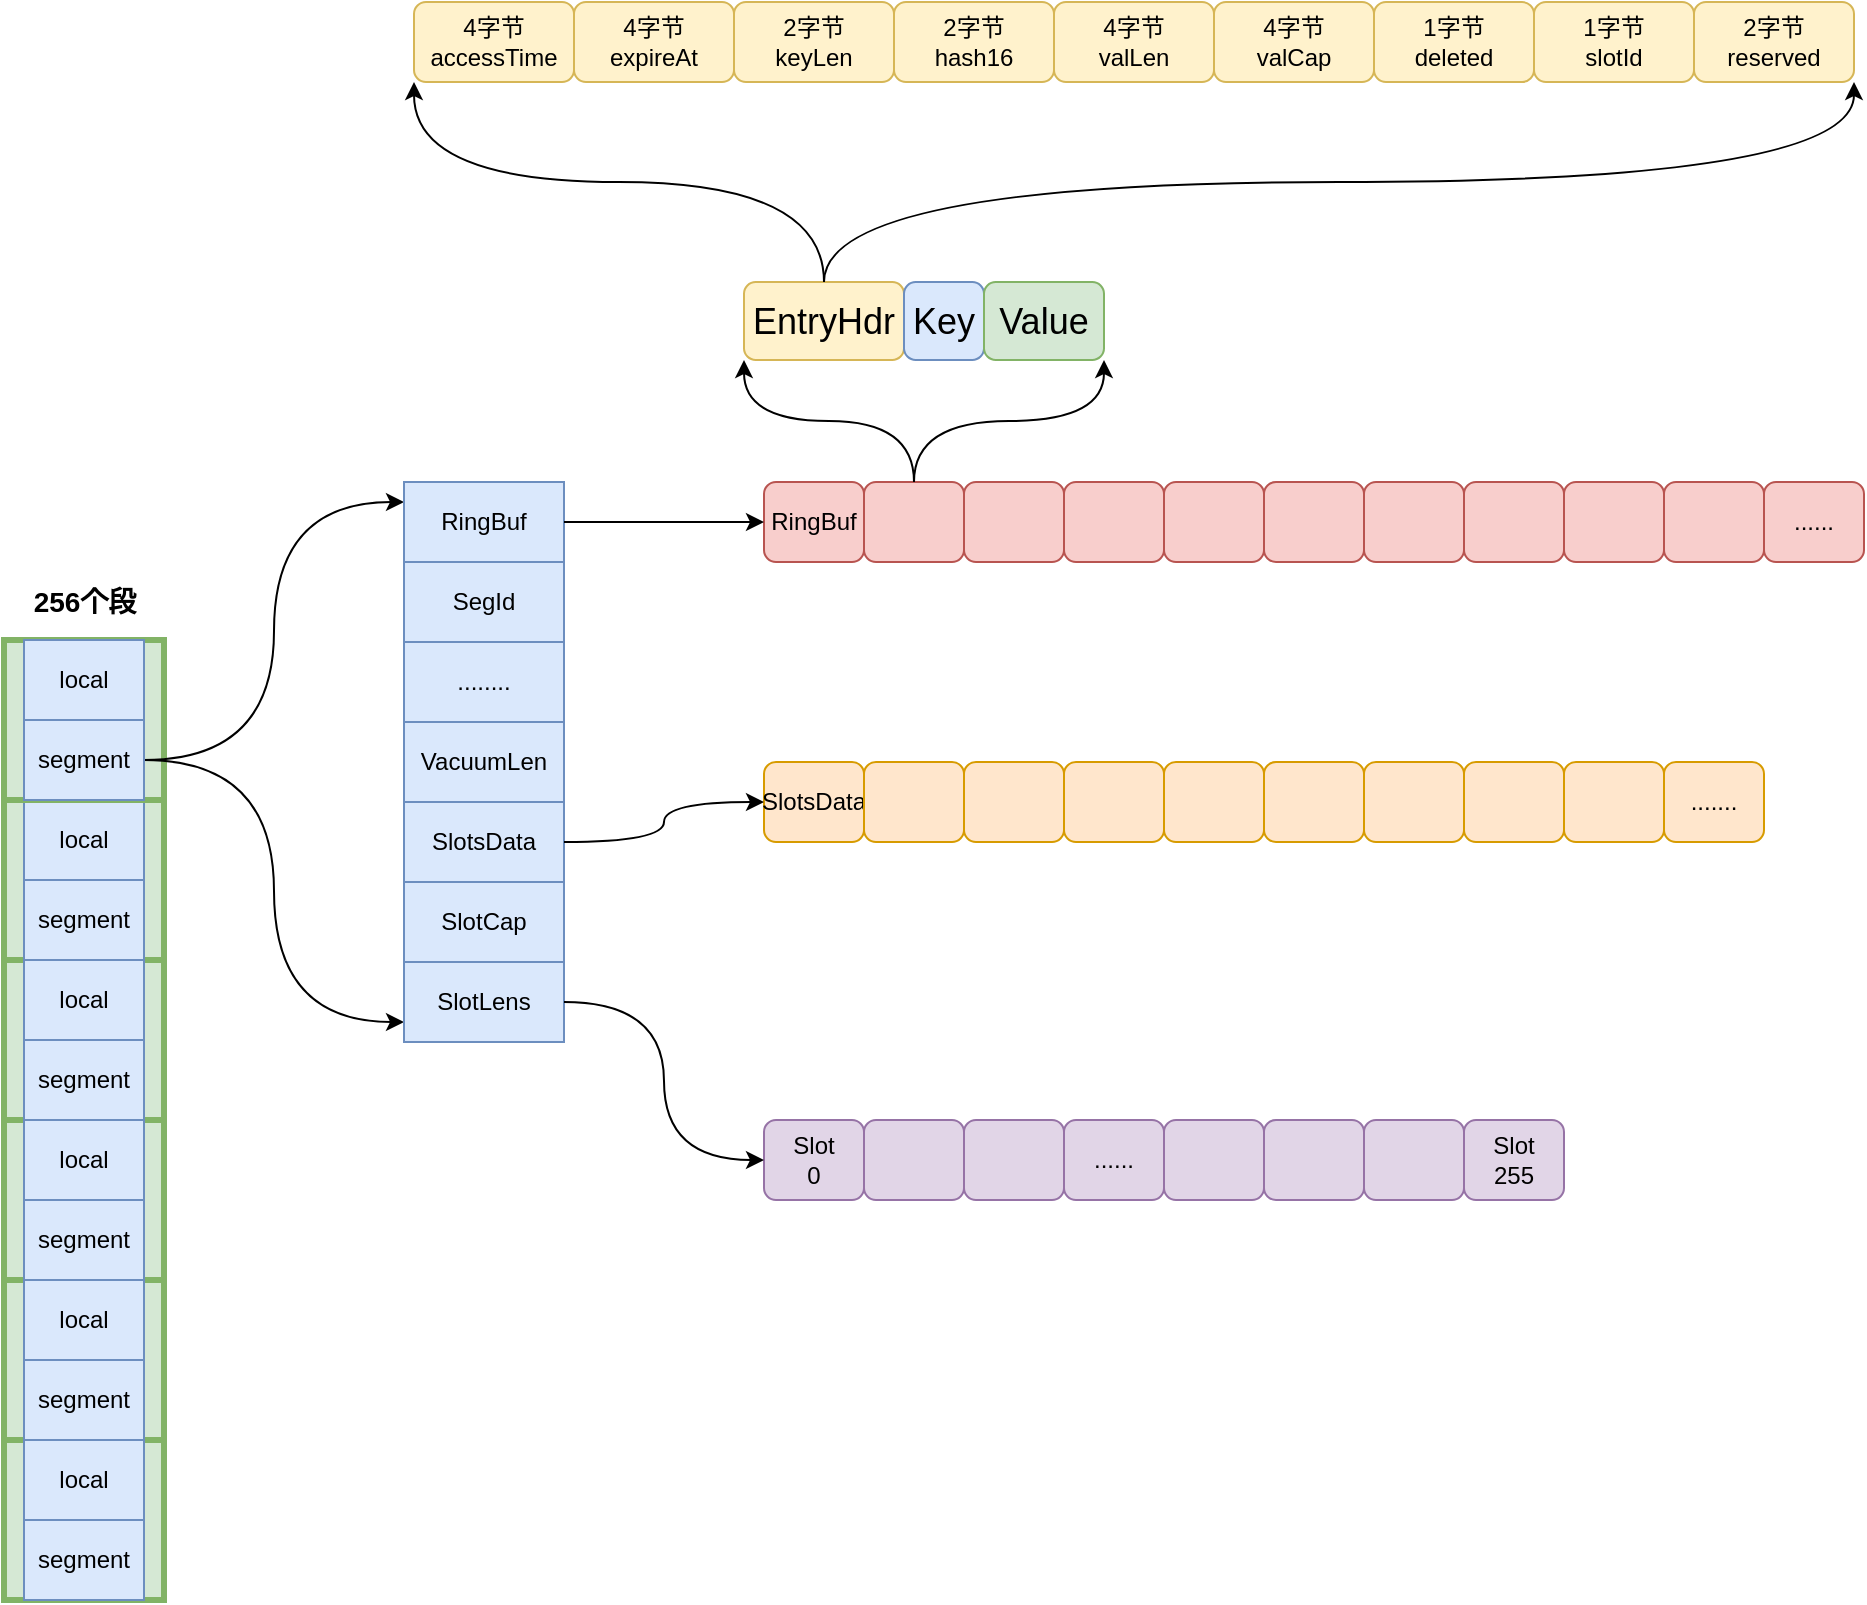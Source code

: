 <mxfile version="14.6.13" type="device" pages="3"><diagram id="f8zTZtIyy3X4nfBi4ISw" name="数据结构"><mxGraphModel dx="2115" dy="1454" grid="1" gridSize="10" guides="1" tooltips="1" connect="1" arrows="1" fold="1" page="1" pageScale="1" pageWidth="1169" pageHeight="827" math="0" shadow="0"><root><mxCell id="0"/><mxCell id="1" parent="0"/><mxCell id="u34AM6QhLp4OrTtiVjI_-28" value="" style="rounded=0;whiteSpace=wrap;html=1;fillColor=#d5e8d4;strokeColor=#82b366;strokeWidth=3;" parent="1" vertex="1"><mxGeometry x="-380" y="599" width="80" height="80" as="geometry"/></mxCell><mxCell id="u34AM6QhLp4OrTtiVjI_-27" value="" style="rounded=0;whiteSpace=wrap;html=1;fillColor=#d5e8d4;strokeColor=#82b366;strokeWidth=3;" parent="1" vertex="1"><mxGeometry x="-380" y="519" width="80" height="80" as="geometry"/></mxCell><mxCell id="u34AM6QhLp4OrTtiVjI_-26" value="" style="rounded=0;whiteSpace=wrap;html=1;fillColor=#d5e8d4;strokeColor=#82b366;strokeWidth=3;" parent="1" vertex="1"><mxGeometry x="-380" y="439" width="80" height="80" as="geometry"/></mxCell><mxCell id="u34AM6QhLp4OrTtiVjI_-25" value="" style="rounded=0;whiteSpace=wrap;html=1;fillColor=#d5e8d4;strokeColor=#82b366;strokeWidth=3;" parent="1" vertex="1"><mxGeometry x="-380" y="359" width="80" height="80" as="geometry"/></mxCell><mxCell id="u34AM6QhLp4OrTtiVjI_-24" value="" style="rounded=0;whiteSpace=wrap;html=1;fillColor=#d5e8d4;strokeColor=#82b366;strokeWidth=3;" parent="1" vertex="1"><mxGeometry x="-380" y="279" width="80" height="80" as="geometry"/></mxCell><mxCell id="u34AM6QhLp4OrTtiVjI_-10" value="&lt;span style=&quot;white-space: normal&quot;&gt;local&lt;/span&gt;" style="rounded=0;whiteSpace=wrap;html=1;fillColor=#dae8fc;strokeColor=#6c8ebf;" parent="1" vertex="1"><mxGeometry x="-370" y="279" width="60" height="40" as="geometry"/></mxCell><mxCell id="u34AM6QhLp4OrTtiVjI_-11" value="&lt;span style=&quot;white-space: normal&quot;&gt;segment&lt;/span&gt;" style="rounded=0;whiteSpace=wrap;html=1;fillColor=#dae8fc;strokeColor=#6c8ebf;" parent="1" vertex="1"><mxGeometry x="-370" y="319" width="60" height="40" as="geometry"/></mxCell><mxCell id="u34AM6QhLp4OrTtiVjI_-12" value="&lt;span style=&quot;white-space: normal&quot;&gt;local&lt;/span&gt;" style="rounded=0;whiteSpace=wrap;html=1;fillColor=#dae8fc;strokeColor=#6c8ebf;" parent="1" vertex="1"><mxGeometry x="-370" y="359" width="60" height="40" as="geometry"/></mxCell><mxCell id="u34AM6QhLp4OrTtiVjI_-13" value="&lt;span style=&quot;white-space: normal&quot;&gt;segment&lt;/span&gt;" style="rounded=0;whiteSpace=wrap;html=1;fillColor=#dae8fc;strokeColor=#6c8ebf;" parent="1" vertex="1"><mxGeometry x="-370" y="399" width="60" height="40" as="geometry"/></mxCell><mxCell id="u34AM6QhLp4OrTtiVjI_-14" value="&lt;span style=&quot;white-space: normal&quot;&gt;local&lt;/span&gt;" style="rounded=0;whiteSpace=wrap;html=1;fillColor=#dae8fc;strokeColor=#6c8ebf;" parent="1" vertex="1"><mxGeometry x="-370" y="439" width="60" height="40" as="geometry"/></mxCell><mxCell id="u34AM6QhLp4OrTtiVjI_-15" value="&lt;span style=&quot;white-space: normal&quot;&gt;segment&lt;/span&gt;" style="rounded=0;whiteSpace=wrap;html=1;fillColor=#dae8fc;strokeColor=#6c8ebf;" parent="1" vertex="1"><mxGeometry x="-370" y="479" width="60" height="40" as="geometry"/></mxCell><mxCell id="u34AM6QhLp4OrTtiVjI_-16" value="&lt;span style=&quot;white-space: normal&quot;&gt;local&lt;/span&gt;" style="rounded=0;whiteSpace=wrap;html=1;fillColor=#dae8fc;strokeColor=#6c8ebf;" parent="1" vertex="1"><mxGeometry x="-370" y="519" width="60" height="40" as="geometry"/></mxCell><mxCell id="u34AM6QhLp4OrTtiVjI_-17" value="&lt;span style=&quot;white-space: normal&quot;&gt;segment&lt;/span&gt;" style="rounded=0;whiteSpace=wrap;html=1;fillColor=#dae8fc;strokeColor=#6c8ebf;" parent="1" vertex="1"><mxGeometry x="-370" y="559" width="60" height="40" as="geometry"/></mxCell><mxCell id="u34AM6QhLp4OrTtiVjI_-18" value="&lt;span style=&quot;white-space: normal&quot;&gt;local&lt;/span&gt;" style="rounded=0;whiteSpace=wrap;html=1;fillColor=#dae8fc;strokeColor=#6c8ebf;" parent="1" vertex="1"><mxGeometry x="-370" y="599" width="60" height="40" as="geometry"/></mxCell><mxCell id="u34AM6QhLp4OrTtiVjI_-19" value="&lt;span style=&quot;white-space: normal&quot;&gt;segment&lt;/span&gt;" style="rounded=0;whiteSpace=wrap;html=1;fillColor=#dae8fc;strokeColor=#6c8ebf;" parent="1" vertex="1"><mxGeometry x="-370" y="639" width="60" height="40" as="geometry"/></mxCell><mxCell id="u34AM6QhLp4OrTtiVjI_-23" value="" style="rounded=0;whiteSpace=wrap;html=1;fillColor=#d5e8d4;strokeColor=#82b366;strokeWidth=3;" parent="1" vertex="1"><mxGeometry x="-380" y="199" width="80" height="80" as="geometry"/></mxCell><mxCell id="u34AM6QhLp4OrTtiVjI_-1" value="local" style="rounded=0;whiteSpace=wrap;html=1;fillColor=#dae8fc;strokeColor=#6c8ebf;" parent="1" vertex="1"><mxGeometry x="-370" y="199" width="60" height="40" as="geometry"/></mxCell><mxCell id="ZnzQp4jzLczkKK5bBupv-14" style="edgeStyle=orthogonalEdgeStyle;curved=1;rounded=0;orthogonalLoop=1;jettySize=auto;html=1;exitX=1;exitY=0.5;exitDx=0;exitDy=0;entryX=0;entryY=0.25;entryDx=0;entryDy=0;" edge="1" parent="1" source="u34AM6QhLp4OrTtiVjI_-2" target="ZnzQp4jzLczkKK5bBupv-1"><mxGeometry relative="1" as="geometry"/></mxCell><mxCell id="ZnzQp4jzLczkKK5bBupv-15" style="edgeStyle=orthogonalEdgeStyle;curved=1;rounded=0;orthogonalLoop=1;jettySize=auto;html=1;exitX=1;exitY=0.5;exitDx=0;exitDy=0;entryX=0;entryY=0.75;entryDx=0;entryDy=0;" edge="1" parent="1" source="u34AM6QhLp4OrTtiVjI_-2" target="ZnzQp4jzLczkKK5bBupv-11"><mxGeometry relative="1" as="geometry"/></mxCell><mxCell id="u34AM6QhLp4OrTtiVjI_-2" value="segment" style="rounded=0;whiteSpace=wrap;html=1;fillColor=#dae8fc;strokeColor=#6c8ebf;" parent="1" vertex="1"><mxGeometry x="-370" y="239" width="60" height="40" as="geometry"/></mxCell><mxCell id="u34AM6QhLp4OrTtiVjI_-20" value="local" style="rounded=0;whiteSpace=wrap;html=1;fillColor=#dae8fc;strokeColor=#6c8ebf;" parent="1" vertex="1"><mxGeometry x="-370" y="199" width="60" height="40" as="geometry"/></mxCell><mxCell id="u34AM6QhLp4OrTtiVjI_-21" value="local" style="rounded=0;whiteSpace=wrap;html=1;fillColor=#dae8fc;strokeColor=#6c8ebf;" parent="1" vertex="1"><mxGeometry x="-370" y="199" width="60" height="40" as="geometry"/></mxCell><mxCell id="jh3YEzD0YJPcb1TXvzSE-1" value="&lt;font style=&quot;font-size: 14px&quot;&gt;&lt;b&gt;256个段&lt;/b&gt;&lt;/font&gt;" style="text;html=1;align=center;verticalAlign=middle;resizable=0;points=[];autosize=1;" parent="1" vertex="1"><mxGeometry x="-375" y="170" width="70" height="20" as="geometry"/></mxCell><mxCell id="tIxck_MOBnbju_dARr8Y-5" value="" style="group" parent="1" vertex="1" connectable="0"><mxGeometry x="-10" y="20" width="180" height="39" as="geometry"/></mxCell><mxCell id="tIxck_MOBnbju_dARr8Y-1" value="&lt;font style=&quot;font-size: 18px&quot;&gt;EntryHdr&lt;/font&gt;" style="rounded=1;whiteSpace=wrap;html=1;fillColor=#fff2cc;strokeColor=#d6b656;" parent="tIxck_MOBnbju_dARr8Y-5" vertex="1"><mxGeometry width="80" height="39" as="geometry"/></mxCell><mxCell id="tIxck_MOBnbju_dARr8Y-2" value="&lt;font style=&quot;font-size: 18px&quot;&gt;Key&lt;/font&gt;" style="rounded=1;whiteSpace=wrap;html=1;fillColor=#dae8fc;strokeColor=#6c8ebf;" parent="tIxck_MOBnbju_dARr8Y-5" vertex="1"><mxGeometry x="80" width="40" height="39" as="geometry"/></mxCell><mxCell id="tIxck_MOBnbju_dARr8Y-3" value="&lt;font style=&quot;font-size: 18px&quot;&gt;Value&lt;/font&gt;" style="rounded=1;whiteSpace=wrap;html=1;fillColor=#d5e8d4;strokeColor=#82b366;" parent="tIxck_MOBnbju_dARr8Y-5" vertex="1"><mxGeometry x="120" width="60" height="39" as="geometry"/></mxCell><mxCell id="tIxck_MOBnbju_dARr8Y-19" value="" style="group" parent="1" vertex="1" connectable="0"><mxGeometry y="120" width="400" height="40" as="geometry"/></mxCell><mxCell id="tIxck_MOBnbju_dARr8Y-6" value="RingBuf" style="rounded=1;whiteSpace=wrap;html=1;fillColor=#f8cecc;strokeColor=#b85450;" parent="tIxck_MOBnbju_dARr8Y-19" vertex="1"><mxGeometry width="50" height="40" as="geometry"/></mxCell><mxCell id="tIxck_MOBnbju_dARr8Y-12" value="&lt;span style=&quot;color: rgba(0 , 0 , 0 , 0) ; font-family: monospace ; font-size: 0px&quot;&gt;%3CmxGraphModel%3E%3Croot%3E%3CmxCell%20id%3D%220%22%2F%3E%3CmxCell%20id%3D%221%22%20parent%3D%220%22%2F%3E%3CmxCell%20id%3D%222%22%20value%3D%22%22%20style%3D%22rounded%3D1%3BwhiteSpace%3Dwrap%3Bhtml%3D1%3BfillColor%3D%23f8cecc%3BstrokeColor%3D%23b85450%3B%22%20vertex%3D%221%22%20parent%3D%221%22%3E%3CmxGeometry%20x%3D%2230%22%20y%3D%22180%22%20width%3D%2250%22%20height%3D%2240%22%20as%3D%22geometry%22%2F%3E%3C%2FmxCell%3E%3CmxCell%20id%3D%223%22%20value%3D%22%22%20style%3D%22rounded%3D1%3BwhiteSpace%3Dwrap%3Bhtml%3D1%3BfillColor%3D%23f8cecc%3BstrokeColor%3D%23b85450%3B%22%20vertex%3D%221%22%20parent%3D%221%22%3E%3CmxGeometry%20x%3D%2280%22%20y%3D%22180%22%20width%3D%2250%22%20height%3D%2240%22%20as%3D%22geometry%22%2F%3E%3C%2FmxCell%3E%3CmxCell%20id%3D%224%22%20value%3D%22%22%20style%3D%22rounded%3D1%3BwhiteSpace%3Dwrap%3Bhtml%3D1%3BfillColor%3D%23f8cecc%3BstrokeColor%3D%23b85450%3B%22%20vertex%3D%221%22%20parent%3D%221%22%3E%3CmxGeometry%20x%3D%22130%22%20y%3D%22180%22%20width%3D%2250%22%20height%3D%2240%22%20as%3D%22geometry%22%2F%3E%3C%2FmxCell%3E%3CmxCell%20id%3D%225%22%20value%3D%22%22%20style%3D%22rounded%3D1%3BwhiteSpace%3Dwrap%3Bhtml%3D1%3BfillColor%3D%23f8cecc%3BstrokeColor%3D%23b85450%3B%22%20vertex%3D%221%22%20parent%3D%221%22%3E%3CmxGeometry%20x%3D%22180%22%20y%3D%22180%22%20width%3D%2250%22%20height%3D%2240%22%20as%3D%22geometry%22%2F%3E%3C%2FmxCell%3E%3C%2Froot%3E%3C%2FmxGraphModel%3E&lt;/span&gt;&lt;span style=&quot;color: rgba(0 , 0 , 0 , 0) ; font-family: monospace ; font-size: 0px ; white-space: nowrap&quot;&gt;%3CmxGraphModel%3E%3Croot%3E%3CmxCell%20id%3D%220%22%2F%3E%3CmxCell%20id%3D%221%22%20parent%3D%220%22%2F%3E%3CmxCell%20id%3D%222%22%20value%3D%22%22%20style%3D%22rounded%3D1%3BwhiteSpace%3Dwrap%3Bhtml%3D1%3BfillColor%3D%23f8cecc%3BstrokeColor%3D%23b85450%3B%22%20vertex%3D%221%22%20parent%3D%221%22%3E%3CmxGeometry%20x%3D%2230%22%20y%3D%22180%22%20width%3D%2250%22%20height%3D%2240%22%20as%3D%22geometry%22%2F%3E%3C%2FmxCell%3E%3CmxCell%20id%3D%223%22%20value%3D%22%22%20style%3D%22rounded%3D1%3BwhiteSpace%3Dwrap%3Bhtml%3D1%3BfillColor%3D%23f8cecc%3BstrokeColor%3D%23b85450%3B%22%20vertex%3D%221%22%20parent%3D%221%22%3E%3CmxGeometry%20x%3D%2280%22%20y%3D%22180%22%20width%3D%2250%22%20height%3D%2240%22%20as%3D%22geometry%22%2F%3E%3C%2FmxCell%3E%3CmxCell%20id%3D%224%22%20value%3D%22%22%20style%3D%22rounded%3D1%3BwhiteSpace%3Dwrap%3Bhtml%3D1%3BfillColor%3D%23f8cecc%3BstrokeColor%3D%23b85450%3B%22%20vertex%3D%221%22%20parent%3D%221%22%3E%3CmxGeometry%20x%3D%22130%22%20y%3D%22180%22%20width%3D%2250%22%20height%3D%2240%22%20as%3D%22geometry%22%2F%3E%3C%2FmxCell%3E%3CmxCell%20id%3D%225%22%20value%3D%22%22%20style%3D%22rounded%3D1%3BwhiteSpace%3Dwrap%3Bhtml%3D1%3BfillColor%3D%23f8cecc%3BstrokeColor%3D%23b85450%3B%22%20vertex%3D%221%22%20parent%3D%221%22%3E%3CmxGeometry%20x%3D%22180%22%20y%3D%22180%22%20width%3D%2250%22%20height%3D%2240%22%20as%3D%22geometry%22%2F%3E%3C%2FmxCell%3E%3C%2Froot%3E%3C%2FmxGraphModel%3E&lt;/span&gt;" style="rounded=1;whiteSpace=wrap;html=1;fillColor=#f8cecc;strokeColor=#b85450;" parent="tIxck_MOBnbju_dARr8Y-19" vertex="1"><mxGeometry x="50" width="50" height="40" as="geometry"/></mxCell><mxCell id="tIxck_MOBnbju_dARr8Y-13" value="" style="rounded=1;whiteSpace=wrap;html=1;fillColor=#f8cecc;strokeColor=#b85450;" parent="tIxck_MOBnbju_dARr8Y-19" vertex="1"><mxGeometry x="100" width="50" height="40" as="geometry"/></mxCell><mxCell id="tIxck_MOBnbju_dARr8Y-14" value="" style="rounded=1;whiteSpace=wrap;html=1;fillColor=#f8cecc;strokeColor=#b85450;" parent="tIxck_MOBnbju_dARr8Y-19" vertex="1"><mxGeometry x="150" width="50" height="40" as="geometry"/></mxCell><mxCell id="tIxck_MOBnbju_dARr8Y-15" value="" style="rounded=1;whiteSpace=wrap;html=1;fillColor=#f8cecc;strokeColor=#b85450;" parent="tIxck_MOBnbju_dARr8Y-19" vertex="1"><mxGeometry x="200" width="50" height="40" as="geometry"/></mxCell><mxCell id="tIxck_MOBnbju_dARr8Y-16" value="" style="rounded=1;whiteSpace=wrap;html=1;fillColor=#f8cecc;strokeColor=#b85450;" parent="tIxck_MOBnbju_dARr8Y-19" vertex="1"><mxGeometry x="250" width="50" height="40" as="geometry"/></mxCell><mxCell id="tIxck_MOBnbju_dARr8Y-17" value="" style="rounded=1;whiteSpace=wrap;html=1;fillColor=#f8cecc;strokeColor=#b85450;" parent="tIxck_MOBnbju_dARr8Y-19" vertex="1"><mxGeometry x="300" width="50" height="40" as="geometry"/></mxCell><mxCell id="tIxck_MOBnbju_dARr8Y-18" value="" style="rounded=1;whiteSpace=wrap;html=1;fillColor=#f8cecc;strokeColor=#b85450;" parent="tIxck_MOBnbju_dARr8Y-19" vertex="1"><mxGeometry x="350" width="50" height="40" as="geometry"/></mxCell><mxCell id="tIxck_MOBnbju_dARr8Y-20" style="edgeStyle=orthogonalEdgeStyle;rounded=0;orthogonalLoop=1;jettySize=auto;html=1;exitX=0.5;exitY=0;exitDx=0;exitDy=0;entryX=1;entryY=1;entryDx=0;entryDy=0;curved=1;" parent="1" source="tIxck_MOBnbju_dARr8Y-12" target="tIxck_MOBnbju_dARr8Y-3" edge="1"><mxGeometry relative="1" as="geometry"/></mxCell><mxCell id="tIxck_MOBnbju_dARr8Y-21" style="edgeStyle=orthogonalEdgeStyle;curved=1;rounded=0;orthogonalLoop=1;jettySize=auto;html=1;exitX=0.5;exitY=0;exitDx=0;exitDy=0;entryX=0;entryY=1;entryDx=0;entryDy=0;" parent="1" source="tIxck_MOBnbju_dARr8Y-12" target="tIxck_MOBnbju_dARr8Y-1" edge="1"><mxGeometry relative="1" as="geometry"/></mxCell><mxCell id="WcYiHUCx79Fzkae4EGVL-1" value="Slot&lt;br&gt;0" style="rounded=1;whiteSpace=wrap;html=1;fillColor=#e1d5e7;strokeColor=#9673a6;" parent="1" vertex="1"><mxGeometry y="439" width="50" height="40" as="geometry"/></mxCell><mxCell id="WcYiHUCx79Fzkae4EGVL-2" value="" style="rounded=1;whiteSpace=wrap;html=1;fillColor=#e1d5e7;strokeColor=#9673a6;" parent="1" vertex="1"><mxGeometry x="50" y="439" width="50" height="40" as="geometry"/></mxCell><mxCell id="WcYiHUCx79Fzkae4EGVL-3" value="" style="rounded=1;whiteSpace=wrap;html=1;fillColor=#e1d5e7;strokeColor=#9673a6;" parent="1" vertex="1"><mxGeometry x="100" y="439" width="50" height="40" as="geometry"/></mxCell><mxCell id="WcYiHUCx79Fzkae4EGVL-4" value="......" style="rounded=1;whiteSpace=wrap;html=1;fillColor=#e1d5e7;strokeColor=#9673a6;" parent="1" vertex="1"><mxGeometry x="150" y="439" width="50" height="40" as="geometry"/></mxCell><mxCell id="WcYiHUCx79Fzkae4EGVL-5" value="" style="rounded=1;whiteSpace=wrap;html=1;fillColor=#e1d5e7;strokeColor=#9673a6;" parent="1" vertex="1"><mxGeometry x="200" y="439" width="50" height="40" as="geometry"/></mxCell><mxCell id="WcYiHUCx79Fzkae4EGVL-6" value="" style="rounded=1;whiteSpace=wrap;html=1;fillColor=#e1d5e7;strokeColor=#9673a6;" parent="1" vertex="1"><mxGeometry x="250" y="439" width="50" height="40" as="geometry"/></mxCell><mxCell id="WcYiHUCx79Fzkae4EGVL-7" value="" style="rounded=1;whiteSpace=wrap;html=1;fillColor=#e1d5e7;strokeColor=#9673a6;" parent="1" vertex="1"><mxGeometry x="300" y="439" width="50" height="40" as="geometry"/></mxCell><mxCell id="WcYiHUCx79Fzkae4EGVL-8" value="Slot&lt;br&gt;255" style="rounded=1;whiteSpace=wrap;html=1;fillColor=#e1d5e7;strokeColor=#9673a6;" parent="1" vertex="1"><mxGeometry x="350" y="439" width="50" height="40" as="geometry"/></mxCell><mxCell id="HQF_mT3lYVFTMS3UvuOP-1" value="SlotsData" style="rounded=1;whiteSpace=wrap;html=1;fillColor=#ffe6cc;strokeColor=#d79b00;" parent="1" vertex="1"><mxGeometry y="260" width="50" height="40" as="geometry"/></mxCell><mxCell id="HQF_mT3lYVFTMS3UvuOP-2" value="" style="rounded=1;whiteSpace=wrap;html=1;fillColor=#ffe6cc;strokeColor=#d79b00;" parent="1" vertex="1"><mxGeometry x="50" y="260" width="50" height="40" as="geometry"/></mxCell><mxCell id="HQF_mT3lYVFTMS3UvuOP-3" value="" style="rounded=1;whiteSpace=wrap;html=1;fillColor=#ffe6cc;strokeColor=#d79b00;" parent="1" vertex="1"><mxGeometry x="100" y="260" width="50" height="40" as="geometry"/></mxCell><mxCell id="HQF_mT3lYVFTMS3UvuOP-4" value="" style="rounded=1;whiteSpace=wrap;html=1;fillColor=#ffe6cc;strokeColor=#d79b00;" parent="1" vertex="1"><mxGeometry x="150" y="260" width="50" height="40" as="geometry"/></mxCell><mxCell id="HQF_mT3lYVFTMS3UvuOP-5" value="" style="rounded=1;whiteSpace=wrap;html=1;fillColor=#ffe6cc;strokeColor=#d79b00;" parent="1" vertex="1"><mxGeometry x="200" y="260" width="50" height="40" as="geometry"/></mxCell><mxCell id="HQF_mT3lYVFTMS3UvuOP-6" value="" style="rounded=1;whiteSpace=wrap;html=1;fillColor=#ffe6cc;strokeColor=#d79b00;" parent="1" vertex="1"><mxGeometry x="250" y="260" width="50" height="40" as="geometry"/></mxCell><mxCell id="HQF_mT3lYVFTMS3UvuOP-7" value="" style="rounded=1;whiteSpace=wrap;html=1;fillColor=#ffe6cc;strokeColor=#d79b00;" parent="1" vertex="1"><mxGeometry x="300" y="260" width="50" height="40" as="geometry"/></mxCell><mxCell id="HQF_mT3lYVFTMS3UvuOP-8" value="" style="rounded=1;whiteSpace=wrap;html=1;fillColor=#ffe6cc;strokeColor=#d79b00;" parent="1" vertex="1"><mxGeometry x="350" y="260" width="50" height="40" as="geometry"/></mxCell><mxCell id="HQF_mT3lYVFTMS3UvuOP-9" value="" style="rounded=1;whiteSpace=wrap;html=1;fillColor=#ffe6cc;strokeColor=#d79b00;" parent="1" vertex="1"><mxGeometry x="400" y="260" width="50" height="40" as="geometry"/></mxCell><mxCell id="HQF_mT3lYVFTMS3UvuOP-10" value="......." style="rounded=1;whiteSpace=wrap;html=1;fillColor=#ffe6cc;strokeColor=#d79b00;" parent="1" vertex="1"><mxGeometry x="450" y="260" width="50" height="40" as="geometry"/></mxCell><mxCell id="JFfvHVcjmFUZ5Ef5ul6t-34" value="&lt;font style=&quot;font-size: 12px&quot;&gt;4字节&lt;br&gt;accessTime&lt;br&gt;&lt;/font&gt;" style="rounded=1;whiteSpace=wrap;html=1;fillColor=#fff2cc;strokeColor=#d6b656;" parent="1" vertex="1"><mxGeometry x="-175" y="-120" width="80" height="40" as="geometry"/></mxCell><mxCell id="T2T4ACLY1x1q2J74nxyk-2" value="&lt;font style=&quot;font-size: 12px&quot;&gt;4字节&lt;br&gt;expireAt&lt;br&gt;&lt;/font&gt;" style="rounded=1;whiteSpace=wrap;html=1;fillColor=#fff2cc;strokeColor=#d6b656;" parent="1" vertex="1"><mxGeometry x="-95" y="-120" width="80" height="40" as="geometry"/></mxCell><mxCell id="T2T4ACLY1x1q2J74nxyk-3" value="&lt;font style=&quot;font-size: 12px;&quot;&gt;&lt;span style=&quot;font-size: 12px;&quot;&gt;2字节&lt;/span&gt;&lt;br style=&quot;font-size: 12px;&quot;&gt;&lt;span style=&quot;font-size: 12px;&quot;&gt;keyLen&lt;/span&gt;&lt;br style=&quot;font-size: 12px;&quot;&gt;&lt;/font&gt;" style="rounded=1;whiteSpace=wrap;html=1;fillColor=#fff2cc;strokeColor=#d6b656;fontSize=12;" parent="1" vertex="1"><mxGeometry x="-15" y="-120" width="80" height="40" as="geometry"/></mxCell><mxCell id="T2T4ACLY1x1q2J74nxyk-4" value="&lt;font style=&quot;font-size: 12px;&quot;&gt;&lt;span style=&quot;font-size: 12px;&quot;&gt;2字节&lt;/span&gt;&lt;br style=&quot;font-size: 12px;&quot;&gt;&lt;span style=&quot;font-size: 12px;&quot;&gt;hash16&lt;/span&gt;&lt;br style=&quot;font-size: 12px;&quot;&gt;&lt;/font&gt;" style="rounded=1;whiteSpace=wrap;html=1;fillColor=#fff2cc;strokeColor=#d6b656;fontSize=12;" parent="1" vertex="1"><mxGeometry x="65" y="-120" width="80" height="40" as="geometry"/></mxCell><mxCell id="T2T4ACLY1x1q2J74nxyk-5" value="&lt;font style=&quot;font-size: 12px;&quot;&gt;&lt;span style=&quot;font-size: 12px;&quot;&gt;4字节&lt;/span&gt;&lt;br style=&quot;font-size: 12px;&quot;&gt;&lt;span style=&quot;font-size: 12px;&quot;&gt;valLen&lt;/span&gt;&lt;br style=&quot;font-size: 12px;&quot;&gt;&lt;/font&gt;" style="rounded=1;whiteSpace=wrap;html=1;fillColor=#fff2cc;strokeColor=#d6b656;fontSize=12;" parent="1" vertex="1"><mxGeometry x="145" y="-120" width="80" height="40" as="geometry"/></mxCell><mxCell id="T2T4ACLY1x1q2J74nxyk-6" value="&lt;font style=&quot;font-size: 12px;&quot;&gt;&lt;span style=&quot;font-size: 12px;&quot;&gt;4字节&lt;/span&gt;&lt;br style=&quot;font-size: 12px;&quot;&gt;&lt;span style=&quot;font-size: 12px;&quot;&gt;valCap&lt;/span&gt;&lt;br style=&quot;font-size: 12px;&quot;&gt;&lt;/font&gt;" style="rounded=1;whiteSpace=wrap;html=1;fillColor=#fff2cc;strokeColor=#d6b656;fontSize=12;" parent="1" vertex="1"><mxGeometry x="225" y="-120" width="80" height="40" as="geometry"/></mxCell><mxCell id="T2T4ACLY1x1q2J74nxyk-7" value="&lt;font style=&quot;font-size: 12px;&quot;&gt;&lt;span style=&quot;font-size: 12px;&quot;&gt;1字节&lt;/span&gt;&lt;br style=&quot;font-size: 12px;&quot;&gt;&lt;span style=&quot;font-size: 12px;&quot;&gt;deleted&lt;/span&gt;&lt;br style=&quot;font-size: 12px;&quot;&gt;&lt;/font&gt;" style="rounded=1;whiteSpace=wrap;html=1;fillColor=#fff2cc;strokeColor=#d6b656;fontSize=12;" parent="1" vertex="1"><mxGeometry x="305" y="-120" width="80" height="40" as="geometry"/></mxCell><mxCell id="T2T4ACLY1x1q2J74nxyk-8" value="&lt;font style=&quot;font-size: 12px;&quot;&gt;&lt;span style=&quot;font-size: 12px;&quot;&gt;1字节&lt;/span&gt;&lt;br style=&quot;font-size: 12px;&quot;&gt;&lt;span style=&quot;font-size: 12px;&quot;&gt;slotId&lt;/span&gt;&lt;br style=&quot;font-size: 12px;&quot;&gt;&lt;/font&gt;" style="rounded=1;whiteSpace=wrap;html=1;fillColor=#fff2cc;strokeColor=#d6b656;fontSize=12;" parent="1" vertex="1"><mxGeometry x="385" y="-120" width="80" height="40" as="geometry"/></mxCell><mxCell id="T2T4ACLY1x1q2J74nxyk-9" value="&lt;font style=&quot;font-size: 12px;&quot;&gt;&lt;span style=&quot;font-size: 12px;&quot;&gt;2字节&lt;/span&gt;&lt;br style=&quot;font-size: 12px;&quot;&gt;&lt;span style=&quot;font-size: 12px;&quot;&gt;reserved&lt;/span&gt;&lt;br style=&quot;font-size: 12px;&quot;&gt;&lt;/font&gt;" style="rounded=1;whiteSpace=wrap;html=1;fillColor=#fff2cc;strokeColor=#d6b656;fontSize=12;" parent="1" vertex="1"><mxGeometry x="465" y="-120" width="80" height="40" as="geometry"/></mxCell><mxCell id="T2T4ACLY1x1q2J74nxyk-10" style="edgeStyle=orthogonalEdgeStyle;curved=1;rounded=0;orthogonalLoop=1;jettySize=auto;html=1;exitX=0.5;exitY=0;exitDx=0;exitDy=0;entryX=1;entryY=1;entryDx=0;entryDy=0;fontSize=12;" parent="1" source="tIxck_MOBnbju_dARr8Y-1" target="T2T4ACLY1x1q2J74nxyk-9" edge="1"><mxGeometry relative="1" as="geometry"/></mxCell><mxCell id="T2T4ACLY1x1q2J74nxyk-11" style="edgeStyle=orthogonalEdgeStyle;curved=1;rounded=0;orthogonalLoop=1;jettySize=auto;html=1;exitX=0.5;exitY=0;exitDx=0;exitDy=0;entryX=0;entryY=1;entryDx=0;entryDy=0;fontSize=12;" parent="1" source="tIxck_MOBnbju_dARr8Y-1" target="JFfvHVcjmFUZ5Ef5ul6t-34" edge="1"><mxGeometry relative="1" as="geometry"/></mxCell><mxCell id="ZnzQp4jzLczkKK5bBupv-12" value="" style="group" vertex="1" connectable="0" parent="1"><mxGeometry x="-180" y="120" width="80" height="280" as="geometry"/></mxCell><mxCell id="ZnzQp4jzLczkKK5bBupv-1" value="&lt;span style=&quot;white-space: normal&quot;&gt;RingBuf&lt;/span&gt;" style="rounded=0;whiteSpace=wrap;html=1;fillColor=#dae8fc;strokeColor=#6c8ebf;" vertex="1" parent="ZnzQp4jzLczkKK5bBupv-12"><mxGeometry width="80" height="40" as="geometry"/></mxCell><mxCell id="ZnzQp4jzLczkKK5bBupv-2" value="&lt;span style=&quot;white-space: normal&quot;&gt;SegId&lt;/span&gt;" style="rounded=0;whiteSpace=wrap;html=1;fillColor=#dae8fc;strokeColor=#6c8ebf;" vertex="1" parent="ZnzQp4jzLczkKK5bBupv-12"><mxGeometry y="40" width="80" height="40" as="geometry"/></mxCell><mxCell id="ZnzQp4jzLczkKK5bBupv-7" value="........" style="rounded=0;whiteSpace=wrap;html=1;fillColor=#dae8fc;strokeColor=#6c8ebf;" vertex="1" parent="ZnzQp4jzLczkKK5bBupv-12"><mxGeometry y="80" width="80" height="40" as="geometry"/></mxCell><mxCell id="ZnzQp4jzLczkKK5bBupv-8" value="&lt;span style=&quot;white-space: normal&quot;&gt;VacuumLen&lt;/span&gt;" style="rounded=0;whiteSpace=wrap;html=1;fillColor=#dae8fc;strokeColor=#6c8ebf;" vertex="1" parent="ZnzQp4jzLczkKK5bBupv-12"><mxGeometry y="120" width="80" height="40" as="geometry"/></mxCell><mxCell id="ZnzQp4jzLczkKK5bBupv-9" value="&lt;span&gt;SlotsData&lt;/span&gt;" style="rounded=0;whiteSpace=wrap;html=1;fillColor=#dae8fc;strokeColor=#6c8ebf;" vertex="1" parent="ZnzQp4jzLczkKK5bBupv-12"><mxGeometry y="160" width="80" height="40" as="geometry"/></mxCell><mxCell id="ZnzQp4jzLczkKK5bBupv-10" value="&lt;span style=&quot;white-space: normal&quot;&gt;SlotCap&lt;/span&gt;" style="rounded=0;whiteSpace=wrap;html=1;fillColor=#dae8fc;strokeColor=#6c8ebf;" vertex="1" parent="ZnzQp4jzLczkKK5bBupv-12"><mxGeometry y="200" width="80" height="40" as="geometry"/></mxCell><mxCell id="ZnzQp4jzLczkKK5bBupv-11" value="SlotLens&lt;span&gt;&lt;br&gt;&lt;/span&gt;" style="rounded=0;whiteSpace=wrap;html=1;fillColor=#dae8fc;strokeColor=#6c8ebf;" vertex="1" parent="ZnzQp4jzLczkKK5bBupv-12"><mxGeometry y="240" width="80" height="40" as="geometry"/></mxCell><mxCell id="ZnzQp4jzLczkKK5bBupv-16" style="edgeStyle=orthogonalEdgeStyle;curved=1;rounded=0;orthogonalLoop=1;jettySize=auto;html=1;exitX=1;exitY=0.5;exitDx=0;exitDy=0;entryX=0;entryY=0.5;entryDx=0;entryDy=0;" edge="1" parent="1" source="ZnzQp4jzLczkKK5bBupv-1" target="tIxck_MOBnbju_dARr8Y-6"><mxGeometry relative="1" as="geometry"/></mxCell><mxCell id="ZnzQp4jzLczkKK5bBupv-17" style="edgeStyle=orthogonalEdgeStyle;curved=1;rounded=0;orthogonalLoop=1;jettySize=auto;html=1;exitX=1;exitY=0.5;exitDx=0;exitDy=0;entryX=0;entryY=0.5;entryDx=0;entryDy=0;" edge="1" parent="1" source="ZnzQp4jzLczkKK5bBupv-11" target="WcYiHUCx79Fzkae4EGVL-1"><mxGeometry relative="1" as="geometry"/></mxCell><mxCell id="ZnzQp4jzLczkKK5bBupv-18" style="edgeStyle=orthogonalEdgeStyle;curved=1;rounded=0;orthogonalLoop=1;jettySize=auto;html=1;exitX=1;exitY=0.5;exitDx=0;exitDy=0;entryX=0;entryY=0.5;entryDx=0;entryDy=0;" edge="1" parent="1" source="ZnzQp4jzLczkKK5bBupv-9" target="HQF_mT3lYVFTMS3UvuOP-1"><mxGeometry relative="1" as="geometry"/></mxCell><mxCell id="ZnzQp4jzLczkKK5bBupv-19" value="" style="rounded=1;whiteSpace=wrap;html=1;fillColor=#f8cecc;strokeColor=#b85450;" vertex="1" parent="1"><mxGeometry x="400" y="120" width="50" height="40" as="geometry"/></mxCell><mxCell id="ZnzQp4jzLczkKK5bBupv-20" value="" style="rounded=1;whiteSpace=wrap;html=1;fillColor=#f8cecc;strokeColor=#b85450;" vertex="1" parent="1"><mxGeometry x="450" y="120" width="50" height="40" as="geometry"/></mxCell><mxCell id="ZnzQp4jzLczkKK5bBupv-21" value="&lt;span&gt;......&lt;/span&gt;" style="rounded=1;whiteSpace=wrap;html=1;fillColor=#f8cecc;strokeColor=#b85450;" vertex="1" parent="1"><mxGeometry x="500" y="120" width="50" height="40" as="geometry"/></mxCell></root></mxGraphModel></diagram><diagram id="Rd7fIjVp1OugtrHUstmS" name="Set流程"><mxGraphModel dx="946" dy="626" grid="1" gridSize="10" guides="1" tooltips="1" connect="1" arrows="1" fold="1" page="1" pageScale="1" pageWidth="3300" pageHeight="4681" math="0" shadow="0"><root><mxCell id="U5EqNv9QmNdmyrdLeceD-0"/><mxCell id="U5EqNv9QmNdmyrdLeceD-1" parent="U5EqNv9QmNdmyrdLeceD-0"/><mxCell id="wRxRtjUPZd2atUR8sen6-0" style="edgeStyle=orthogonalEdgeStyle;curved=1;rounded=0;orthogonalLoop=1;jettySize=auto;html=1;exitX=0;exitY=0.5;exitDx=0;exitDy=0;entryX=0.5;entryY=0;entryDx=0;entryDy=0;" parent="U5EqNv9QmNdmyrdLeceD-1" source="wRxRtjUPZd2atUR8sen6-3" target="wRxRtjUPZd2atUR8sen6-37" edge="1"><mxGeometry relative="1" as="geometry"/></mxCell><mxCell id="wRxRtjUPZd2atUR8sen6-1" value="&lt;font style=&quot;font-size: 24px&quot;&gt;1&lt;/font&gt;" style="text;html=1;align=center;verticalAlign=middle;resizable=0;points=[];labelBackgroundColor=#ffffff;" parent="wRxRtjUPZd2atUR8sen6-0" vertex="1" connectable="0"><mxGeometry x="-0.101" y="7" relative="1" as="geometry"><mxPoint as="offset"/></mxGeometry></mxCell><mxCell id="wRxRtjUPZd2atUR8sen6-2" style="edgeStyle=orthogonalEdgeStyle;rounded=0;orthogonalLoop=1;jettySize=auto;html=1;exitX=0;exitY=0.5;exitDx=0;exitDy=0;entryX=0;entryY=0.5;entryDx=0;entryDy=0;curved=1;" parent="U5EqNv9QmNdmyrdLeceD-1" source="wRxRtjUPZd2atUR8sen6-3" target="wRxRtjUPZd2atUR8sen6-40" edge="1"><mxGeometry relative="1" as="geometry"><Array as="points"><mxPoint x="480" y="950"/><mxPoint x="480" y="1243"/></Array></mxGeometry></mxCell><mxCell id="wRxRtjUPZd2atUR8sen6-3" value="&lt;font style=&quot;font-size: 18px&quot;&gt;Key&lt;/font&gt;" style="rounded=1;whiteSpace=wrap;html=1;fillColor=#dae8fc;strokeColor=#6c8ebf;" parent="U5EqNv9QmNdmyrdLeceD-1" vertex="1"><mxGeometry x="540" y="920" width="120" height="60" as="geometry"/></mxCell><mxCell id="wRxRtjUPZd2atUR8sen6-4" value="&lt;font style=&quot;font-size: 24px&quot;&gt;0&lt;/font&gt;" style="rounded=0;whiteSpace=wrap;html=1;fillColor=#dae8fc;strokeColor=#6c8ebf;" parent="U5EqNv9QmNdmyrdLeceD-1" vertex="1"><mxGeometry x="278.94" y="1383" width="60" height="70" as="geometry"/></mxCell><mxCell id="wRxRtjUPZd2atUR8sen6-5" value="&lt;font style=&quot;font-size: 24px&quot;&gt;1&lt;/font&gt;" style="rounded=0;whiteSpace=wrap;html=1;fillColor=#dae8fc;strokeColor=#6c8ebf;" parent="U5EqNv9QmNdmyrdLeceD-1" vertex="1"><mxGeometry x="278.94" y="1453" width="60" height="70" as="geometry"/></mxCell><mxCell id="wRxRtjUPZd2atUR8sen6-6" value="&lt;font style=&quot;font-size: 24px&quot;&gt;2&lt;/font&gt;" style="rounded=0;whiteSpace=wrap;html=1;fillColor=#dae8fc;strokeColor=#6c8ebf;" parent="U5EqNv9QmNdmyrdLeceD-1" vertex="1"><mxGeometry x="278.94" y="1523" width="60" height="70" as="geometry"/></mxCell><mxCell id="wRxRtjUPZd2atUR8sen6-7" style="edgeStyle=orthogonalEdgeStyle;curved=1;rounded=0;orthogonalLoop=1;jettySize=auto;html=1;exitX=1;exitY=0.5;exitDx=0;exitDy=0;entryX=0;entryY=0.5;entryDx=0;entryDy=0;" parent="U5EqNv9QmNdmyrdLeceD-1" source="wRxRtjUPZd2atUR8sen6-8" target="wRxRtjUPZd2atUR8sen6-15" edge="1"><mxGeometry relative="1" as="geometry"><Array as="points"><mxPoint x="338.94" y="1643"/><mxPoint x="363.94" y="1643"/><mxPoint x="363.94" y="1628"/></Array></mxGeometry></mxCell><mxCell id="wRxRtjUPZd2atUR8sen6-8" value="&lt;font style=&quot;font-size: 24px&quot;&gt;3&lt;/font&gt;" style="rounded=0;whiteSpace=wrap;html=1;fillColor=#dae8fc;strokeColor=#000000;gradientColor=none;strokeWidth=2;" parent="U5EqNv9QmNdmyrdLeceD-1" vertex="1"><mxGeometry x="278.94" y="1593" width="60" height="70" as="geometry"/></mxCell><mxCell id="wRxRtjUPZd2atUR8sen6-9" value="&lt;font style=&quot;font-size: 24px&quot;&gt;4&lt;/font&gt;" style="rounded=0;whiteSpace=wrap;html=1;fillColor=#dae8fc;strokeColor=#6c8ebf;" parent="U5EqNv9QmNdmyrdLeceD-1" vertex="1"><mxGeometry x="278.94" y="1663" width="60" height="70" as="geometry"/></mxCell><mxCell id="wRxRtjUPZd2atUR8sen6-10" value="&lt;font style=&quot;font-size: 24px&quot;&gt;5&lt;/font&gt;" style="rounded=0;whiteSpace=wrap;html=1;fillColor=#dae8fc;strokeColor=#6c8ebf;" parent="U5EqNv9QmNdmyrdLeceD-1" vertex="1"><mxGeometry x="278.94" y="1733" width="60" height="70" as="geometry"/></mxCell><mxCell id="wRxRtjUPZd2atUR8sen6-11" style="edgeStyle=orthogonalEdgeStyle;curved=1;rounded=0;orthogonalLoop=1;jettySize=auto;html=1;exitX=1;exitY=0.5;exitDx=0;exitDy=0;entryX=0;entryY=0.5;entryDx=0;entryDy=0;" parent="U5EqNv9QmNdmyrdLeceD-1" source="wRxRtjUPZd2atUR8sen6-12" target="wRxRtjUPZd2atUR8sen6-21" edge="1"><mxGeometry relative="1" as="geometry"><Array as="points"><mxPoint x="358.94" y="1838"/><mxPoint x="358.94" y="1843"/></Array></mxGeometry></mxCell><mxCell id="wRxRtjUPZd2atUR8sen6-12" value="&lt;font style=&quot;font-size: 24px&quot;&gt;6&lt;/font&gt;" style="rounded=0;whiteSpace=wrap;html=1;fillColor=#dae8fc;strokeColor=#6c8ebf;" parent="U5EqNv9QmNdmyrdLeceD-1" vertex="1"><mxGeometry x="278.94" y="1803" width="60" height="70" as="geometry"/></mxCell><mxCell id="wRxRtjUPZd2atUR8sen6-13" value="&lt;font style=&quot;font-size: 24px&quot;&gt;7&lt;/font&gt;" style="rounded=0;whiteSpace=wrap;html=1;fillColor=#dae8fc;strokeColor=#6c8ebf;" parent="U5EqNv9QmNdmyrdLeceD-1" vertex="1"><mxGeometry x="278.94" y="1873" width="60" height="70" as="geometry"/></mxCell><mxCell id="wRxRtjUPZd2atUR8sen6-14" value="" style="group" parent="U5EqNv9QmNdmyrdLeceD-1" vertex="1" connectable="0"><mxGeometry x="388.94" y="1598" width="600" height="60" as="geometry"/></mxCell><mxCell id="wRxRtjUPZd2atUR8sen6-15" value="&lt;font style=&quot;font-size: 18px&quot;&gt;Entry&lt;/font&gt;" style="rounded=1;whiteSpace=wrap;html=1;fillColor=#fff2cc;strokeColor=#d6b656;" parent="wRxRtjUPZd2atUR8sen6-14" vertex="1"><mxGeometry width="120" height="60" as="geometry"/></mxCell><mxCell id="wRxRtjUPZd2atUR8sen6-16" value="&lt;font style=&quot;font-size: 18px&quot;&gt;Entry&lt;/font&gt;" style="rounded=1;whiteSpace=wrap;html=1;fillColor=#fff2cc;strokeColor=#d6b656;" parent="wRxRtjUPZd2atUR8sen6-14" vertex="1"><mxGeometry x="120" width="120" height="60" as="geometry"/></mxCell><mxCell id="wRxRtjUPZd2atUR8sen6-17" value="&lt;font style=&quot;font-size: 18px&quot;&gt;Entry&lt;/font&gt;" style="rounded=1;whiteSpace=wrap;html=1;fillColor=#fff2cc;strokeColor=#d6b656;" parent="wRxRtjUPZd2atUR8sen6-14" vertex="1"><mxGeometry x="240" width="120" height="60" as="geometry"/></mxCell><mxCell id="wRxRtjUPZd2atUR8sen6-18" value="&lt;span style=&quot;font-size: 18px&quot;&gt;Entry&lt;/span&gt;" style="rounded=1;whiteSpace=wrap;html=1;fillColor=#fff2cc;strokeColor=#d6b656;" parent="wRxRtjUPZd2atUR8sen6-14" vertex="1"><mxGeometry x="360" width="120" height="60" as="geometry"/></mxCell><mxCell id="wRxRtjUPZd2atUR8sen6-19" value="&lt;span style=&quot;font-size: 18px&quot;&gt;........&lt;/span&gt;" style="rounded=1;whiteSpace=wrap;html=1;fillColor=#fff2cc;strokeColor=#d6b656;" parent="wRxRtjUPZd2atUR8sen6-14" vertex="1"><mxGeometry x="480" width="120" height="60" as="geometry"/></mxCell><mxCell id="wRxRtjUPZd2atUR8sen6-20" value="" style="group" parent="U5EqNv9QmNdmyrdLeceD-1" vertex="1" connectable="0"><mxGeometry x="388.94" y="1813" width="600" height="60" as="geometry"/></mxCell><mxCell id="wRxRtjUPZd2atUR8sen6-21" value="&lt;font style=&quot;font-size: 18px&quot;&gt;Entry&lt;/font&gt;" style="rounded=1;whiteSpace=wrap;html=1;fillColor=#fff2cc;strokeColor=#d6b656;" parent="wRxRtjUPZd2atUR8sen6-20" vertex="1"><mxGeometry width="120" height="60" as="geometry"/></mxCell><mxCell id="wRxRtjUPZd2atUR8sen6-22" value="&lt;font style=&quot;font-size: 18px&quot;&gt;Entry&lt;/font&gt;" style="rounded=1;whiteSpace=wrap;html=1;fillColor=#fff2cc;strokeColor=#d6b656;" parent="wRxRtjUPZd2atUR8sen6-20" vertex="1"><mxGeometry x="120" width="120" height="60" as="geometry"/></mxCell><mxCell id="wRxRtjUPZd2atUR8sen6-23" value="&lt;font style=&quot;font-size: 18px&quot;&gt;Entry&lt;/font&gt;" style="rounded=1;whiteSpace=wrap;html=1;fillColor=#fff2cc;strokeColor=#d6b656;" parent="wRxRtjUPZd2atUR8sen6-20" vertex="1"><mxGeometry x="240" width="120" height="60" as="geometry"/></mxCell><mxCell id="wRxRtjUPZd2atUR8sen6-24" value="&lt;font style=&quot;font-size: 18px&quot;&gt;Entry&lt;/font&gt;" style="rounded=1;whiteSpace=wrap;html=1;fillColor=#fff2cc;strokeColor=#d6b656;" parent="wRxRtjUPZd2atUR8sen6-20" vertex="1"><mxGeometry x="360" width="120" height="60" as="geometry"/></mxCell><mxCell id="wRxRtjUPZd2atUR8sen6-25" value="&lt;span style=&quot;font-size: 18px&quot;&gt;........&lt;/span&gt;" style="rounded=1;whiteSpace=wrap;html=1;fillColor=#fff2cc;strokeColor=#d6b656;" parent="wRxRtjUPZd2atUR8sen6-20" vertex="1"><mxGeometry x="480" width="120" height="60" as="geometry"/></mxCell><mxCell id="wRxRtjUPZd2atUR8sen6-26" value="&lt;font style=&quot;font-size: 18px&quot;&gt;Shard容量必须为2^n&lt;/font&gt;" style="text;html=1;align=center;verticalAlign=middle;resizable=0;points=[];autosize=1;strokeColor=none;" parent="U5EqNv9QmNdmyrdLeceD-1" vertex="1"><mxGeometry x="228.94" y="1353" width="180" height="20" as="geometry"/></mxCell><mxCell id="wRxRtjUPZd2atUR8sen6-27" value="&lt;font style=&quot;font-size: 18px&quot;&gt;具体存储数据的切片&lt;/font&gt;" style="text;html=1;align=center;verticalAlign=middle;resizable=0;points=[];autosize=1;strokeColor=none;" parent="U5EqNv9QmNdmyrdLeceD-1" vertex="1"><mxGeometry x="388.94" y="1673" width="180" height="20" as="geometry"/></mxCell><mxCell id="wRxRtjUPZd2atUR8sen6-28" style="edgeStyle=orthogonalEdgeStyle;curved=1;rounded=0;orthogonalLoop=1;jettySize=auto;html=1;exitX=0.5;exitY=1;exitDx=0;exitDy=0;entryX=0.5;entryY=0;entryDx=0;entryDy=0;" parent="U5EqNv9QmNdmyrdLeceD-1" source="wRxRtjUPZd2atUR8sen6-33" target="wRxRtjUPZd2atUR8sen6-40" edge="1"><mxGeometry relative="1" as="geometry"/></mxCell><mxCell id="wRxRtjUPZd2atUR8sen6-29" value="&lt;font style=&quot;font-size: 24px&quot;&gt;4&lt;/font&gt;" style="text;html=1;align=center;verticalAlign=middle;resizable=0;points=[];labelBackgroundColor=#ffffff;" parent="wRxRtjUPZd2atUR8sen6-28" vertex="1" connectable="0"><mxGeometry x="0.24" y="2" relative="1" as="geometry"><mxPoint x="-2" y="35.94" as="offset"/></mxGeometry></mxCell><mxCell id="wRxRtjUPZd2atUR8sen6-30" style="edgeStyle=orthogonalEdgeStyle;curved=1;rounded=0;orthogonalLoop=1;jettySize=auto;html=1;exitX=1;exitY=0.5;exitDx=0;exitDy=0;entryX=0;entryY=0.5;entryDx=0;entryDy=0;" parent="U5EqNv9QmNdmyrdLeceD-1" source="wRxRtjUPZd2atUR8sen6-33" target="wRxRtjUPZd2atUR8sen6-65" edge="1"><mxGeometry relative="1" as="geometry"/></mxCell><mxCell id="wRxRtjUPZd2atUR8sen6-31" style="edgeStyle=orthogonalEdgeStyle;curved=1;rounded=0;orthogonalLoop=1;jettySize=auto;html=1;exitX=1;exitY=0.5;exitDx=0;exitDy=0;entryX=0;entryY=0.5;entryDx=0;entryDy=0;" parent="U5EqNv9QmNdmyrdLeceD-1" source="wRxRtjUPZd2atUR8sen6-33" target="wRxRtjUPZd2atUR8sen6-63" edge="1"><mxGeometry relative="1" as="geometry"/></mxCell><mxCell id="wRxRtjUPZd2atUR8sen6-32" value="&lt;font style=&quot;font-size: 24px&quot;&gt;3&lt;/font&gt;" style="text;html=1;align=center;verticalAlign=middle;resizable=0;points=[];labelBackgroundColor=#ffffff;" parent="wRxRtjUPZd2atUR8sen6-31" vertex="1" connectable="0"><mxGeometry x="-0.57" y="-15" relative="1" as="geometry"><mxPoint x="1.79" y="14.95" as="offset"/></mxGeometry></mxCell><mxCell id="wRxRtjUPZd2atUR8sen6-33" value="&lt;font style=&quot;font-size: 18px&quot;&gt;Entry&lt;/font&gt;" style="rounded=1;whiteSpace=wrap;html=1;fillColor=#fff2cc;strokeColor=#d6b656;" parent="U5EqNv9QmNdmyrdLeceD-1" vertex="1"><mxGeometry x="540" y="980" width="120" height="60" as="geometry"/></mxCell><mxCell id="wRxRtjUPZd2atUR8sen6-34" style="edgeStyle=orthogonalEdgeStyle;curved=1;rounded=0;orthogonalLoop=1;jettySize=auto;html=1;exitX=0.5;exitY=1;exitDx=0;exitDy=0;entryX=0;entryY=0.5;entryDx=0;entryDy=0;" parent="U5EqNv9QmNdmyrdLeceD-1" source="wRxRtjUPZd2atUR8sen6-37" target="wRxRtjUPZd2atUR8sen6-8" edge="1"><mxGeometry relative="1" as="geometry"><Array as="points"><mxPoint x="210" y="1153"/><mxPoint x="210" y="1628"/></Array></mxGeometry></mxCell><mxCell id="wRxRtjUPZd2atUR8sen6-35" value="&lt;font style=&quot;font-size: 24px&quot;&gt;2&lt;/font&gt;" style="text;html=1;align=center;verticalAlign=middle;resizable=0;points=[];labelBackgroundColor=#ffffff;" parent="wRxRtjUPZd2atUR8sen6-34" vertex="1" connectable="0"><mxGeometry x="0.002" y="1" relative="1" as="geometry"><mxPoint as="offset"/></mxGeometry></mxCell><mxCell id="wRxRtjUPZd2atUR8sen6-36" style="edgeStyle=orthogonalEdgeStyle;curved=1;rounded=0;orthogonalLoop=1;jettySize=auto;html=1;exitX=1;exitY=0.75;exitDx=0;exitDy=0;entryX=0;entryY=0.5;entryDx=0;entryDy=0;" parent="U5EqNv9QmNdmyrdLeceD-1" source="wRxRtjUPZd2atUR8sen6-37" target="wRxRtjUPZd2atUR8sen6-40" edge="1"><mxGeometry relative="1" as="geometry"/></mxCell><mxCell id="wRxRtjUPZd2atUR8sen6-37" value="&lt;font style=&quot;font-size: 18px&quot;&gt;haseKey=hash.Sum64(key)&lt;/font&gt;" style="rounded=1;whiteSpace=wrap;html=1;fillColor=#f5f5f5;strokeColor=#666666;fontColor=#333333;" parent="U5EqNv9QmNdmyrdLeceD-1" vertex="1"><mxGeometry x="90" y="1093" width="150" height="60" as="geometry"/></mxCell><mxCell id="wRxRtjUPZd2atUR8sen6-38" style="edgeStyle=orthogonalEdgeStyle;curved=1;rounded=0;orthogonalLoop=1;jettySize=auto;html=1;exitX=1;exitY=0.5;exitDx=0;exitDy=0;entryX=0;entryY=0;entryDx=0;entryDy=0;" parent="U5EqNv9QmNdmyrdLeceD-1" source="wRxRtjUPZd2atUR8sen6-40" target="wRxRtjUPZd2atUR8sen6-57" edge="1"><mxGeometry relative="1" as="geometry"/></mxCell><mxCell id="wRxRtjUPZd2atUR8sen6-39" style="edgeStyle=orthogonalEdgeStyle;curved=1;rounded=0;orthogonalLoop=1;jettySize=auto;html=1;exitX=1;exitY=0.5;exitDx=0;exitDy=0;entryX=0;entryY=1;entryDx=0;entryDy=0;" parent="U5EqNv9QmNdmyrdLeceD-1" source="wRxRtjUPZd2atUR8sen6-40" target="wRxRtjUPZd2atUR8sen6-57" edge="1"><mxGeometry relative="1" as="geometry"><Array as="points"><mxPoint x="700" y="1243"/><mxPoint x="700" y="1293"/><mxPoint x="740" y="1293"/></Array></mxGeometry></mxCell><mxCell id="wRxRtjUPZd2atUR8sen6-40" value="&lt;font style=&quot;font-size: 18px&quot;&gt;w=wrapEntry(....)&lt;/font&gt;" style="rounded=1;whiteSpace=wrap;html=1;fillColor=#f5f5f5;strokeColor=#666666;fontColor=#333333;" parent="U5EqNv9QmNdmyrdLeceD-1" vertex="1"><mxGeometry x="540" y="1213" width="120" height="60" as="geometry"/></mxCell><mxCell id="wRxRtjUPZd2atUR8sen6-41" value="&lt;font style=&quot;font-size: 18px&quot;&gt;Entry&lt;/font&gt;" style="rounded=1;whiteSpace=wrap;html=1;fillColor=#fff2cc;strokeColor=#d6b656;" parent="U5EqNv9QmNdmyrdLeceD-1" vertex="1"><mxGeometry x="988.94" y="1598" width="120" height="60" as="geometry"/></mxCell><mxCell id="wRxRtjUPZd2atUR8sen6-42" value="&lt;font style=&quot;font-size: 24px&quot;&gt;8&lt;/font&gt;" style="edgeStyle=orthogonalEdgeStyle;curved=1;rounded=0;orthogonalLoop=1;jettySize=auto;html=1;exitX=0.5;exitY=1;exitDx=0;exitDy=0;entryX=0.5;entryY=0;entryDx=0;entryDy=0;" parent="U5EqNv9QmNdmyrdLeceD-1" source="wRxRtjUPZd2atUR8sen6-45" target="wRxRtjUPZd2atUR8sen6-47" edge="1"><mxGeometry relative="1" as="geometry"/></mxCell><mxCell id="wRxRtjUPZd2atUR8sen6-43" style="edgeStyle=orthogonalEdgeStyle;curved=1;rounded=0;orthogonalLoop=1;jettySize=auto;html=1;exitX=1;exitY=0.5;exitDx=0;exitDy=0;" parent="U5EqNv9QmNdmyrdLeceD-1" source="wRxRtjUPZd2atUR8sen6-45" target="wRxRtjUPZd2atUR8sen6-71" edge="1"><mxGeometry relative="1" as="geometry"/></mxCell><mxCell id="wRxRtjUPZd2atUR8sen6-44" value="&lt;font style=&quot;font-size: 14px&quot;&gt;添加失败&lt;/font&gt;" style="text;html=1;align=center;verticalAlign=middle;resizable=0;points=[];labelBackgroundColor=#ffffff;" parent="wRxRtjUPZd2atUR8sen6-43" vertex="1" connectable="0"><mxGeometry x="-0.213" y="2" relative="1" as="geometry"><mxPoint x="5" y="2" as="offset"/></mxGeometry></mxCell><mxCell id="wRxRtjUPZd2atUR8sen6-45" value="&lt;font style=&quot;font-size: 18px&quot;&gt;Push(w)&lt;/font&gt;" style="rounded=1;whiteSpace=wrap;html=1;fillColor=#f5f5f5;strokeColor=#666666;fontColor=#333333;" parent="U5EqNv9QmNdmyrdLeceD-1" vertex="1"><mxGeometry x="968.94" y="1373" width="120" height="60" as="geometry"/></mxCell><mxCell id="wRxRtjUPZd2atUR8sen6-46" value="" style="group" parent="U5EqNv9QmNdmyrdLeceD-1" vertex="1" connectable="0"><mxGeometry x="668.94" y="1484" width="720" height="60" as="geometry"/></mxCell><mxCell id="wRxRtjUPZd2atUR8sen6-47" value="" style="rounded=1;whiteSpace=wrap;html=1;" parent="wRxRtjUPZd2atUR8sen6-46" vertex="1"><mxGeometry width="720" height="60" as="geometry"/></mxCell><mxCell id="wRxRtjUPZd2atUR8sen6-48" value="8字节&lt;br&gt;时间戳" style="rounded=1;whiteSpace=wrap;html=1;fillColor=#ffe6cc;strokeColor=#d79b00;" parent="wRxRtjUPZd2atUR8sen6-46" vertex="1"><mxGeometry x="120" width="120" height="60" as="geometry"/></mxCell><mxCell id="wRxRtjUPZd2atUR8sen6-49" value="8字节&lt;br&gt;哈希值" style="rounded=1;whiteSpace=wrap;html=1;fillColor=#ffe6cc;strokeColor=#d79b00;" parent="wRxRtjUPZd2atUR8sen6-46" vertex="1"><mxGeometry x="240" width="120" height="60" as="geometry"/></mxCell><mxCell id="wRxRtjUPZd2atUR8sen6-50" value="2字节&lt;br&gt;keyLen" style="rounded=1;whiteSpace=wrap;html=1;fillColor=#fff2cc;strokeColor=#d6b656;" parent="wRxRtjUPZd2atUR8sen6-46" vertex="1"><mxGeometry x="360" width="120" height="60" as="geometry"/></mxCell><mxCell id="wRxRtjUPZd2atUR8sen6-51" value="keyLen字节&lt;br&gt;key值" style="rounded=1;whiteSpace=wrap;html=1;fillColor=#f8cecc;strokeColor=#b85450;" parent="wRxRtjUPZd2atUR8sen6-46" vertex="1"><mxGeometry x="480" width="120" height="60" as="geometry"/></mxCell><mxCell id="wRxRtjUPZd2atUR8sen6-52" value="m字节&lt;br&gt;value 值" style="rounded=1;whiteSpace=wrap;html=1;fillColor=#f8cecc;strokeColor=#b85450;" parent="wRxRtjUPZd2atUR8sen6-46" vertex="1"><mxGeometry x="600" width="120" height="60" as="geometry"/></mxCell><mxCell id="wRxRtjUPZd2atUR8sen6-53" value="1-5字节&lt;br&gt;总长度" style="rounded=1;whiteSpace=wrap;html=1;fillColor=#d5e8d4;strokeColor=#82b366;" parent="wRxRtjUPZd2atUR8sen6-46" vertex="1"><mxGeometry width="120" height="60" as="geometry"/></mxCell><mxCell id="wRxRtjUPZd2atUR8sen6-54" value="&lt;font style=&quot;font-size: 18px&quot;&gt;Entry&lt;/font&gt;" style="text;html=1;align=center;verticalAlign=middle;resizable=0;points=[];autosize=1;strokeColor=none;" parent="wRxRtjUPZd2atUR8sen6-46" vertex="1"><mxGeometry width="60" height="20" as="geometry"/></mxCell><mxCell id="wRxRtjUPZd2atUR8sen6-55" value="" style="group" parent="U5EqNv9QmNdmyrdLeceD-1" vertex="1" connectable="0"><mxGeometry x="740" y="1213" width="600" height="60" as="geometry"/></mxCell><mxCell id="wRxRtjUPZd2atUR8sen6-56" value="" style="rounded=1;whiteSpace=wrap;html=1;" parent="wRxRtjUPZd2atUR8sen6-55" vertex="1"><mxGeometry width="600" height="60" as="geometry"/></mxCell><mxCell id="wRxRtjUPZd2atUR8sen6-57" value="8字节&lt;br&gt;时间戳" style="rounded=1;whiteSpace=wrap;html=1;fillColor=#ffe6cc;strokeColor=#d79b00;" parent="wRxRtjUPZd2atUR8sen6-55" vertex="1"><mxGeometry width="120" height="60" as="geometry"/></mxCell><mxCell id="wRxRtjUPZd2atUR8sen6-58" value="8字节&lt;br&gt;哈希值" style="rounded=1;whiteSpace=wrap;html=1;fillColor=#ffe6cc;strokeColor=#d79b00;" parent="wRxRtjUPZd2atUR8sen6-55" vertex="1"><mxGeometry x="120" width="120" height="60" as="geometry"/></mxCell><mxCell id="wRxRtjUPZd2atUR8sen6-59" value="2字节&lt;br&gt;keyLen" style="rounded=1;whiteSpace=wrap;html=1;fillColor=#fff2cc;strokeColor=#d6b656;" parent="wRxRtjUPZd2atUR8sen6-55" vertex="1"><mxGeometry x="240" width="120" height="60" as="geometry"/></mxCell><mxCell id="wRxRtjUPZd2atUR8sen6-60" value="keyLen字节&lt;br&gt;key值" style="rounded=1;whiteSpace=wrap;html=1;fillColor=#f8cecc;strokeColor=#b85450;" parent="wRxRtjUPZd2atUR8sen6-55" vertex="1"><mxGeometry x="360" width="120" height="60" as="geometry"/></mxCell><mxCell id="wRxRtjUPZd2atUR8sen6-61" value="m字节&lt;br&gt;value 值" style="rounded=1;whiteSpace=wrap;html=1;fillColor=#f8cecc;strokeColor=#b85450;" parent="wRxRtjUPZd2atUR8sen6-55" vertex="1"><mxGeometry x="480" width="120" height="60" as="geometry"/></mxCell><mxCell id="wRxRtjUPZd2atUR8sen6-62" style="edgeStyle=orthogonalEdgeStyle;curved=1;rounded=0;orthogonalLoop=1;jettySize=auto;html=1;exitX=1;exitY=0.5;exitDx=0;exitDy=0;entryX=0;entryY=0.5;entryDx=0;entryDy=0;" parent="U5EqNv9QmNdmyrdLeceD-1" source="wRxRtjUPZd2atUR8sen6-63" target="wRxRtjUPZd2atUR8sen6-66" edge="1"><mxGeometry relative="1" as="geometry"/></mxCell><mxCell id="wRxRtjUPZd2atUR8sen6-63" value="&lt;span style=&quot;font-size: 18px&quot;&gt;检查冲突&lt;/span&gt;" style="rounded=1;whiteSpace=wrap;html=1;fillColor=#f5f5f5;strokeColor=#666666;fontColor=#333333;" parent="U5EqNv9QmNdmyrdLeceD-1" vertex="1"><mxGeometry x="730" y="1040" width="120" height="60" as="geometry"/></mxCell><mxCell id="wRxRtjUPZd2atUR8sen6-64" style="edgeStyle=orthogonalEdgeStyle;curved=1;rounded=0;orthogonalLoop=1;jettySize=auto;html=1;exitX=0;exitY=1;exitDx=0;exitDy=0;entryX=0.5;entryY=0;entryDx=0;entryDy=0;dashed=1;" parent="U5EqNv9QmNdmyrdLeceD-1" source="wRxRtjUPZd2atUR8sen6-65" target="wRxRtjUPZd2atUR8sen6-40" edge="1"><mxGeometry relative="1" as="geometry"/></mxCell><mxCell id="wRxRtjUPZd2atUR8sen6-65" value="&lt;span style=&quot;font-size: 18px&quot;&gt;驱逐超时记录&lt;br&gt;onEvict()&lt;br&gt;&lt;/span&gt;" style="rounded=1;whiteSpace=wrap;html=1;fillColor=#f5f5f5;strokeColor=#666666;fontColor=#333333;" parent="U5EqNv9QmNdmyrdLeceD-1" vertex="1"><mxGeometry x="730" y="1110" width="120" height="60" as="geometry"/></mxCell><mxCell id="wRxRtjUPZd2atUR8sen6-66" value="&lt;span style=&quot;font-size: 18px&quot;&gt;置空数据&lt;br&gt;删除索引&lt;br&gt;&lt;/span&gt;" style="rounded=1;whiteSpace=wrap;html=1;fillColor=#f5f5f5;strokeColor=#666666;fontColor=#333333;" parent="U5EqNv9QmNdmyrdLeceD-1" vertex="1"><mxGeometry x="890" y="1040" width="120" height="60" as="geometry"/></mxCell><mxCell id="wRxRtjUPZd2atUR8sen6-67" style="edgeStyle=orthogonalEdgeStyle;curved=1;rounded=0;orthogonalLoop=1;jettySize=auto;html=1;exitX=0.5;exitY=1;exitDx=0;exitDy=0;entryX=0.5;entryY=0;entryDx=0;entryDy=0;" parent="U5EqNv9QmNdmyrdLeceD-1" source="wRxRtjUPZd2atUR8sen6-59" target="wRxRtjUPZd2atUR8sen6-45" edge="1"><mxGeometry relative="1" as="geometry"/></mxCell><mxCell id="wRxRtjUPZd2atUR8sen6-68" value="&lt;font style=&quot;font-size: 24px&quot;&gt;6&lt;/font&gt;" style="text;html=1;align=center;verticalAlign=middle;resizable=0;points=[];labelBackgroundColor=#ffffff;" parent="wRxRtjUPZd2atUR8sen6-67" vertex="1" connectable="0"><mxGeometry x="-0.363" y="-2" relative="1" as="geometry"><mxPoint as="offset"/></mxGeometry></mxCell><mxCell id="wRxRtjUPZd2atUR8sen6-69" style="edgeStyle=orthogonalEdgeStyle;curved=1;rounded=0;orthogonalLoop=1;jettySize=auto;html=1;exitX=0.5;exitY=0;exitDx=0;exitDy=0;entryX=0.5;entryY=0;entryDx=0;entryDy=0;" parent="U5EqNv9QmNdmyrdLeceD-1" source="wRxRtjUPZd2atUR8sen6-71" target="wRxRtjUPZd2atUR8sen6-45" edge="1"><mxGeometry relative="1" as="geometry"><Array as="points"><mxPoint x="1290" y="1323"/><mxPoint x="1029" y="1323"/></Array></mxGeometry></mxCell><mxCell id="wRxRtjUPZd2atUR8sen6-70" value="&lt;font style=&quot;font-size: 24px&quot;&gt;7&lt;/font&gt;" style="text;html=1;align=center;verticalAlign=middle;resizable=0;points=[];labelBackgroundColor=#ffffff;" parent="wRxRtjUPZd2atUR8sen6-69" vertex="1" connectable="0"><mxGeometry x="-0.435" y="9" relative="1" as="geometry"><mxPoint as="offset"/></mxGeometry></mxCell><mxCell id="wRxRtjUPZd2atUR8sen6-71" value="&lt;span style=&quot;font-size: 18px&quot;&gt;尝试剔除&lt;br&gt;removeOldestEntry(NoSpace)&lt;br&gt;&lt;/span&gt;" style="rounded=1;whiteSpace=wrap;html=1;fillColor=#f5f5f5;strokeColor=#666666;fontColor=#333333;" parent="U5EqNv9QmNdmyrdLeceD-1" vertex="1"><mxGeometry x="1230" y="1373" width="120" height="60" as="geometry"/></mxCell><mxCell id="wRxRtjUPZd2atUR8sen6-72" value="&lt;font style=&quot;font-size: 24px&quot;&gt;5&lt;/font&gt;" style="text;html=1;align=center;verticalAlign=middle;resizable=0;points=[];autosize=1;" parent="U5EqNv9QmNdmyrdLeceD-1" vertex="1"><mxGeometry x="673.94" y="1233" width="30" height="20" as="geometry"/></mxCell><mxCell id="wRxRtjUPZd2atUR8sen6-73" style="edgeStyle=orthogonalEdgeStyle;rounded=0;orthogonalLoop=1;jettySize=auto;html=1;exitX=1;exitY=1;exitDx=0;exitDy=0;entryX=0.5;entryY=0;entryDx=0;entryDy=0;curved=1;" parent="U5EqNv9QmNdmyrdLeceD-1" source="wRxRtjUPZd2atUR8sen6-52" target="wRxRtjUPZd2atUR8sen6-41" edge="1"><mxGeometry relative="1" as="geometry"/></mxCell><mxCell id="wRxRtjUPZd2atUR8sen6-74" style="edgeStyle=orthogonalEdgeStyle;curved=1;rounded=0;orthogonalLoop=1;jettySize=auto;html=1;exitX=0;exitY=1;exitDx=0;exitDy=0;" parent="U5EqNv9QmNdmyrdLeceD-1" source="wRxRtjUPZd2atUR8sen6-53" target="wRxRtjUPZd2atUR8sen6-41" edge="1"><mxGeometry relative="1" as="geometry"/></mxCell></root></mxGraphModel></diagram><diagram id="_zIKTbIJ4k4ypbs1F2Ty" name="Get流程"><mxGraphModel dx="942" dy="642" grid="1" gridSize="10" guides="1" tooltips="1" connect="1" arrows="1" fold="1" page="1" pageScale="1" pageWidth="3300" pageHeight="4681" math="0" shadow="0"><root><mxCell id="BGC1sf1CJ-NABQY-20A_-0"/><mxCell id="BGC1sf1CJ-NABQY-20A_-1" parent="BGC1sf1CJ-NABQY-20A_-0"/><mxCell id="nASSd7bzsZUzseCANmMs-0" style="edgeStyle=orthogonalEdgeStyle;curved=1;rounded=0;orthogonalLoop=1;jettySize=auto;html=1;exitX=0;exitY=0.5;exitDx=0;exitDy=0;entryX=0.5;entryY=0;entryDx=0;entryDy=0;" parent="BGC1sf1CJ-NABQY-20A_-1" source="nASSd7bzsZUzseCANmMs-2" target="nASSd7bzsZUzseCANmMs-30" edge="1"><mxGeometry relative="1" as="geometry"/></mxCell><mxCell id="nASSd7bzsZUzseCANmMs-1" value="&lt;font style=&quot;font-size: 24px&quot;&gt;1&lt;/font&gt;" style="text;html=1;align=center;verticalAlign=middle;resizable=0;points=[];labelBackgroundColor=#ffffff;" parent="nASSd7bzsZUzseCANmMs-0" vertex="1" connectable="0"><mxGeometry x="-0.101" y="7" relative="1" as="geometry"><mxPoint as="offset"/></mxGeometry></mxCell><mxCell id="nASSd7bzsZUzseCANmMs-2" value="&lt;font style=&quot;font-size: 18px&quot;&gt;Key&lt;/font&gt;" style="rounded=1;whiteSpace=wrap;html=1;fillColor=#dae8fc;strokeColor=#6c8ebf;" parent="BGC1sf1CJ-NABQY-20A_-1" vertex="1"><mxGeometry x="718.94" y="180" width="120" height="60" as="geometry"/></mxCell><mxCell id="nASSd7bzsZUzseCANmMs-3" value="&lt;font style=&quot;font-size: 24px&quot;&gt;0&lt;/font&gt;" style="rounded=0;whiteSpace=wrap;html=1;fillColor=#dae8fc;strokeColor=#6c8ebf;" parent="BGC1sf1CJ-NABQY-20A_-1" vertex="1"><mxGeometry x="588.94" y="573" width="60" height="70" as="geometry"/></mxCell><mxCell id="nASSd7bzsZUzseCANmMs-4" value="&lt;font style=&quot;font-size: 24px&quot;&gt;1&lt;/font&gt;" style="rounded=0;whiteSpace=wrap;html=1;fillColor=#dae8fc;strokeColor=#6c8ebf;" parent="BGC1sf1CJ-NABQY-20A_-1" vertex="1"><mxGeometry x="588.94" y="643" width="60" height="70" as="geometry"/></mxCell><mxCell id="nASSd7bzsZUzseCANmMs-5" value="&lt;font style=&quot;font-size: 24px&quot;&gt;2&lt;/font&gt;" style="rounded=0;whiteSpace=wrap;html=1;fillColor=#dae8fc;strokeColor=#6c8ebf;" parent="BGC1sf1CJ-NABQY-20A_-1" vertex="1"><mxGeometry x="588.94" y="713" width="60" height="70" as="geometry"/></mxCell><mxCell id="nASSd7bzsZUzseCANmMs-6" style="edgeStyle=orthogonalEdgeStyle;curved=1;rounded=0;orthogonalLoop=1;jettySize=auto;html=1;exitX=1;exitY=0.5;exitDx=0;exitDy=0;entryX=0;entryY=0.5;entryDx=0;entryDy=0;" parent="BGC1sf1CJ-NABQY-20A_-1" source="nASSd7bzsZUzseCANmMs-7" target="nASSd7bzsZUzseCANmMs-14" edge="1"><mxGeometry relative="1" as="geometry"><Array as="points"><mxPoint x="648.94" y="833"/><mxPoint x="673.94" y="833"/><mxPoint x="673.94" y="818"/></Array></mxGeometry></mxCell><mxCell id="nASSd7bzsZUzseCANmMs-7" value="&lt;font style=&quot;font-size: 24px&quot;&gt;3&lt;/font&gt;" style="rounded=0;whiteSpace=wrap;html=1;fillColor=#dae8fc;strokeColor=#000000;gradientColor=none;strokeWidth=2;" parent="BGC1sf1CJ-NABQY-20A_-1" vertex="1"><mxGeometry x="588.94" y="783" width="60" height="70" as="geometry"/></mxCell><mxCell id="nASSd7bzsZUzseCANmMs-8" value="&lt;font style=&quot;font-size: 24px&quot;&gt;4&lt;/font&gt;" style="rounded=0;whiteSpace=wrap;html=1;fillColor=#dae8fc;strokeColor=#6c8ebf;" parent="BGC1sf1CJ-NABQY-20A_-1" vertex="1"><mxGeometry x="588.94" y="853" width="60" height="70" as="geometry"/></mxCell><mxCell id="nASSd7bzsZUzseCANmMs-9" value="&lt;font style=&quot;font-size: 24px&quot;&gt;5&lt;/font&gt;" style="rounded=0;whiteSpace=wrap;html=1;fillColor=#dae8fc;strokeColor=#6c8ebf;" parent="BGC1sf1CJ-NABQY-20A_-1" vertex="1"><mxGeometry x="588.94" y="923" width="60" height="70" as="geometry"/></mxCell><mxCell id="nASSd7bzsZUzseCANmMs-10" style="edgeStyle=orthogonalEdgeStyle;curved=1;rounded=0;orthogonalLoop=1;jettySize=auto;html=1;exitX=1;exitY=0.5;exitDx=0;exitDy=0;entryX=0;entryY=0.5;entryDx=0;entryDy=0;" parent="BGC1sf1CJ-NABQY-20A_-1" source="nASSd7bzsZUzseCANmMs-11" target="nASSd7bzsZUzseCANmMs-20" edge="1"><mxGeometry relative="1" as="geometry"><Array as="points"><mxPoint x="668.94" y="1028"/><mxPoint x="668.94" y="1033"/></Array></mxGeometry></mxCell><mxCell id="nASSd7bzsZUzseCANmMs-11" value="&lt;font style=&quot;font-size: 24px&quot;&gt;6&lt;/font&gt;" style="rounded=0;whiteSpace=wrap;html=1;fillColor=#dae8fc;strokeColor=#6c8ebf;" parent="BGC1sf1CJ-NABQY-20A_-1" vertex="1"><mxGeometry x="588.94" y="993" width="60" height="70" as="geometry"/></mxCell><mxCell id="nASSd7bzsZUzseCANmMs-12" value="&lt;font style=&quot;font-size: 24px&quot;&gt;7&lt;/font&gt;" style="rounded=0;whiteSpace=wrap;html=1;fillColor=#dae8fc;strokeColor=#6c8ebf;" parent="BGC1sf1CJ-NABQY-20A_-1" vertex="1"><mxGeometry x="588.94" y="1063" width="60" height="70" as="geometry"/></mxCell><mxCell id="nASSd7bzsZUzseCANmMs-13" value="" style="group" parent="BGC1sf1CJ-NABQY-20A_-1" vertex="1" connectable="0"><mxGeometry x="698.94" y="788" width="600" height="60" as="geometry"/></mxCell><mxCell id="nASSd7bzsZUzseCANmMs-14" value="&lt;font style=&quot;font-size: 18px&quot;&gt;Entry&lt;/font&gt;" style="rounded=1;whiteSpace=wrap;html=1;fillColor=#fff2cc;strokeColor=#d6b656;" parent="nASSd7bzsZUzseCANmMs-13" vertex="1"><mxGeometry width="120" height="60" as="geometry"/></mxCell><mxCell id="nASSd7bzsZUzseCANmMs-15" value="&lt;font style=&quot;font-size: 18px&quot;&gt;Entry&lt;/font&gt;" style="rounded=1;whiteSpace=wrap;html=1;fillColor=#fff2cc;strokeColor=#d6b656;" parent="nASSd7bzsZUzseCANmMs-13" vertex="1"><mxGeometry x="120" width="120" height="60" as="geometry"/></mxCell><mxCell id="nASSd7bzsZUzseCANmMs-16" value="&lt;font style=&quot;font-size: 18px&quot;&gt;Entry&lt;/font&gt;" style="rounded=1;whiteSpace=wrap;html=1;fillColor=#fff2cc;strokeColor=#d6b656;" parent="nASSd7bzsZUzseCANmMs-13" vertex="1"><mxGeometry x="240" width="120" height="60" as="geometry"/></mxCell><mxCell id="nASSd7bzsZUzseCANmMs-17" value="&lt;span style=&quot;font-size: 18px&quot;&gt;Entry&lt;/span&gt;" style="rounded=1;whiteSpace=wrap;html=1;fillColor=#fff2cc;strokeColor=#d6b656;" parent="nASSd7bzsZUzseCANmMs-13" vertex="1"><mxGeometry x="360" width="120" height="60" as="geometry"/></mxCell><mxCell id="nASSd7bzsZUzseCANmMs-18" value="&lt;span style=&quot;font-size: 18px&quot;&gt;........&lt;/span&gt;" style="rounded=1;whiteSpace=wrap;html=1;fillColor=#fff2cc;strokeColor=#d6b656;" parent="nASSd7bzsZUzseCANmMs-13" vertex="1"><mxGeometry x="480" width="120" height="60" as="geometry"/></mxCell><mxCell id="nASSd7bzsZUzseCANmMs-19" value="" style="group" parent="BGC1sf1CJ-NABQY-20A_-1" vertex="1" connectable="0"><mxGeometry x="698.94" y="1003" width="600" height="60" as="geometry"/></mxCell><mxCell id="nASSd7bzsZUzseCANmMs-20" value="&lt;font style=&quot;font-size: 18px&quot;&gt;Entry&lt;/font&gt;" style="rounded=1;whiteSpace=wrap;html=1;fillColor=#fff2cc;strokeColor=#d6b656;" parent="nASSd7bzsZUzseCANmMs-19" vertex="1"><mxGeometry width="120" height="60" as="geometry"/></mxCell><mxCell id="nASSd7bzsZUzseCANmMs-21" value="&lt;font style=&quot;font-size: 18px&quot;&gt;Entry&lt;/font&gt;" style="rounded=1;whiteSpace=wrap;html=1;fillColor=#fff2cc;strokeColor=#d6b656;" parent="nASSd7bzsZUzseCANmMs-19" vertex="1"><mxGeometry x="120" width="120" height="60" as="geometry"/></mxCell><mxCell id="nASSd7bzsZUzseCANmMs-22" value="&lt;font style=&quot;font-size: 18px&quot;&gt;Entry&lt;/font&gt;" style="rounded=1;whiteSpace=wrap;html=1;fillColor=#fff2cc;strokeColor=#d6b656;" parent="nASSd7bzsZUzseCANmMs-19" vertex="1"><mxGeometry x="240" width="120" height="60" as="geometry"/></mxCell><mxCell id="nASSd7bzsZUzseCANmMs-23" value="&lt;font style=&quot;font-size: 18px&quot;&gt;Entry&lt;/font&gt;" style="rounded=1;whiteSpace=wrap;html=1;fillColor=#fff2cc;strokeColor=#d6b656;" parent="nASSd7bzsZUzseCANmMs-19" vertex="1"><mxGeometry x="360" width="120" height="60" as="geometry"/></mxCell><mxCell id="nASSd7bzsZUzseCANmMs-24" value="&lt;span style=&quot;font-size: 18px&quot;&gt;........&lt;/span&gt;" style="rounded=1;whiteSpace=wrap;html=1;fillColor=#fff2cc;strokeColor=#d6b656;" parent="nASSd7bzsZUzseCANmMs-19" vertex="1"><mxGeometry x="480" width="120" height="60" as="geometry"/></mxCell><mxCell id="nASSd7bzsZUzseCANmMs-25" value="&lt;font style=&quot;font-size: 18px&quot;&gt;Shard容量必须为2^n&lt;/font&gt;" style="text;html=1;align=center;verticalAlign=middle;resizable=0;points=[];autosize=1;strokeColor=none;" parent="BGC1sf1CJ-NABQY-20A_-1" vertex="1"><mxGeometry x="538.94" y="543" width="180" height="20" as="geometry"/></mxCell><mxCell id="nASSd7bzsZUzseCANmMs-26" value="&lt;font style=&quot;font-size: 18px&quot;&gt;具体存储数据的切片&lt;/font&gt;" style="text;html=1;align=center;verticalAlign=middle;resizable=0;points=[];autosize=1;strokeColor=none;" parent="BGC1sf1CJ-NABQY-20A_-1" vertex="1"><mxGeometry x="698.94" y="863" width="180" height="20" as="geometry"/></mxCell><mxCell id="nASSd7bzsZUzseCANmMs-27" style="edgeStyle=orthogonalEdgeStyle;curved=1;rounded=0;orthogonalLoop=1;jettySize=auto;html=1;exitX=0.5;exitY=1;exitDx=0;exitDy=0;entryX=0;entryY=0.5;entryDx=0;entryDy=0;" parent="BGC1sf1CJ-NABQY-20A_-1" source="nASSd7bzsZUzseCANmMs-30" target="nASSd7bzsZUzseCANmMs-7" edge="1"><mxGeometry relative="1" as="geometry"><Array as="points"><mxPoint x="520" y="343"/><mxPoint x="520" y="818"/></Array></mxGeometry></mxCell><mxCell id="nASSd7bzsZUzseCANmMs-28" value="&lt;font style=&quot;font-size: 24px&quot;&gt;2&lt;/font&gt;" style="text;html=1;align=center;verticalAlign=middle;resizable=0;points=[];labelBackgroundColor=#ffffff;" parent="nASSd7bzsZUzseCANmMs-27" vertex="1" connectable="0"><mxGeometry x="0.002" y="1" relative="1" as="geometry"><mxPoint as="offset"/></mxGeometry></mxCell><mxCell id="nASSd7bzsZUzseCANmMs-29" style="edgeStyle=orthogonalEdgeStyle;curved=1;rounded=0;orthogonalLoop=1;jettySize=auto;html=1;exitX=1;exitY=1;exitDx=0;exitDy=0;entryX=0;entryY=0.5;entryDx=0;entryDy=0;" parent="BGC1sf1CJ-NABQY-20A_-1" source="nASSd7bzsZUzseCANmMs-30" target="nASSd7bzsZUzseCANmMs-52" edge="1"><mxGeometry relative="1" as="geometry"><Array as="points"><mxPoint x="720" y="343"/><mxPoint x="720" y="694"/></Array></mxGeometry></mxCell><mxCell id="nASSd7bzsZUzseCANmMs-30" value="&lt;font style=&quot;font-size: 18px&quot;&gt;haseKey=hash.Sum64(key)&lt;/font&gt;" style="rounded=1;whiteSpace=wrap;html=1;fillColor=#f5f5f5;strokeColor=#666666;fontColor=#333333;" parent="BGC1sf1CJ-NABQY-20A_-1" vertex="1"><mxGeometry x="400" y="283" width="150" height="60" as="geometry"/></mxCell><mxCell id="nASSd7bzsZUzseCANmMs-31" value="&lt;font style=&quot;font-size: 18px&quot;&gt;Entry&lt;/font&gt;" style="rounded=1;whiteSpace=wrap;html=1;fillColor=#fff2cc;strokeColor=#d6b656;" parent="BGC1sf1CJ-NABQY-20A_-1" vertex="1"><mxGeometry x="1298.94" y="788" width="120" height="60" as="geometry"/></mxCell><mxCell id="nASSd7bzsZUzseCANmMs-32" style="edgeStyle=orthogonalEdgeStyle;curved=1;rounded=0;orthogonalLoop=1;jettySize=auto;html=1;exitX=0.5;exitY=0;exitDx=0;exitDy=0;entryX=1;entryY=1;entryDx=0;entryDy=0;" parent="BGC1sf1CJ-NABQY-20A_-1" source="nASSd7bzsZUzseCANmMs-35" target="nASSd7bzsZUzseCANmMs-46" edge="1"><mxGeometry relative="1" as="geometry"><mxPoint x="1650" y="293" as="targetPoint"/></mxGeometry></mxCell><mxCell id="nASSd7bzsZUzseCANmMs-33" value="&lt;font style=&quot;font-size: 24px&quot;&gt;4&lt;/font&gt;" style="text;html=1;align=center;verticalAlign=middle;resizable=0;points=[];labelBackgroundColor=#ffffff;" parent="nASSd7bzsZUzseCANmMs-32" vertex="1" connectable="0"><mxGeometry x="-0.447" y="-10" relative="1" as="geometry"><mxPoint x="-9.93" y="-14.42" as="offset"/></mxGeometry></mxCell><mxCell id="nASSd7bzsZUzseCANmMs-34" style="edgeStyle=orthogonalEdgeStyle;curved=1;rounded=0;orthogonalLoop=1;jettySize=auto;html=1;exitX=0.5;exitY=0;exitDx=0;exitDy=0;entryX=0;entryY=1;entryDx=0;entryDy=0;" parent="BGC1sf1CJ-NABQY-20A_-1" source="nASSd7bzsZUzseCANmMs-35" target="nASSd7bzsZUzseCANmMs-46" edge="1"><mxGeometry relative="1" as="geometry"><mxPoint x="1050" y="293" as="targetPoint"/></mxGeometry></mxCell><mxCell id="nASSd7bzsZUzseCANmMs-35" value="&lt;span style=&quot;font-size: 18px&quot;&gt;读取Entry&lt;br&gt;readEntry(wrappedEntry)&lt;br&gt;&lt;/span&gt;" style="rounded=1;whiteSpace=wrap;html=1;fillColor=#f5f5f5;strokeColor=#666666;fontColor=#333333;" parent="BGC1sf1CJ-NABQY-20A_-1" vertex="1"><mxGeometry x="1278.94" y="393" width="120" height="60" as="geometry"/></mxCell><mxCell id="nASSd7bzsZUzseCANmMs-36" value="" style="group" parent="BGC1sf1CJ-NABQY-20A_-1" vertex="1" connectable="0"><mxGeometry x="978.94" y="504" width="720" height="60" as="geometry"/></mxCell><mxCell id="nASSd7bzsZUzseCANmMs-37" value="" style="rounded=1;whiteSpace=wrap;html=1;" parent="nASSd7bzsZUzseCANmMs-36" vertex="1"><mxGeometry width="720" height="60" as="geometry"/></mxCell><mxCell id="nASSd7bzsZUzseCANmMs-38" value="8字节&lt;br&gt;时间戳" style="rounded=1;whiteSpace=wrap;html=1;fillColor=#ffe6cc;strokeColor=#d79b00;" parent="nASSd7bzsZUzseCANmMs-36" vertex="1"><mxGeometry x="120" width="120" height="60" as="geometry"/></mxCell><mxCell id="nASSd7bzsZUzseCANmMs-39" value="8字节&lt;br&gt;哈希值" style="rounded=1;whiteSpace=wrap;html=1;fillColor=#ffe6cc;strokeColor=#d79b00;" parent="nASSd7bzsZUzseCANmMs-36" vertex="1"><mxGeometry x="240" width="120" height="60" as="geometry"/></mxCell><mxCell id="nASSd7bzsZUzseCANmMs-40" value="2字节&lt;br&gt;keyLen" style="rounded=1;whiteSpace=wrap;html=1;fillColor=#fff2cc;strokeColor=#d6b656;" parent="nASSd7bzsZUzseCANmMs-36" vertex="1"><mxGeometry x="360" width="120" height="60" as="geometry"/></mxCell><mxCell id="nASSd7bzsZUzseCANmMs-41" value="keyLen字节&lt;br&gt;key值" style="rounded=1;whiteSpace=wrap;html=1;fillColor=#f8cecc;strokeColor=#b85450;" parent="nASSd7bzsZUzseCANmMs-36" vertex="1"><mxGeometry x="480" width="120" height="60" as="geometry"/></mxCell><mxCell id="nASSd7bzsZUzseCANmMs-42" value="m字节&lt;br&gt;value 值" style="rounded=1;whiteSpace=wrap;html=1;fillColor=#f8cecc;strokeColor=#b85450;" parent="nASSd7bzsZUzseCANmMs-36" vertex="1"><mxGeometry x="600" width="120" height="60" as="geometry"/></mxCell><mxCell id="nASSd7bzsZUzseCANmMs-43" value="1-5字节&lt;br&gt;总长度" style="rounded=1;whiteSpace=wrap;html=1;fillColor=#d5e8d4;strokeColor=#82b366;" parent="nASSd7bzsZUzseCANmMs-36" vertex="1"><mxGeometry width="120" height="60" as="geometry"/></mxCell><mxCell id="nASSd7bzsZUzseCANmMs-44" value="&lt;font style=&quot;font-size: 18px&quot;&gt;Entry&lt;/font&gt;" style="text;html=1;align=center;verticalAlign=middle;resizable=0;points=[];autosize=1;strokeColor=none;" parent="nASSd7bzsZUzseCANmMs-36" vertex="1"><mxGeometry width="60" height="20" as="geometry"/></mxCell><mxCell id="nASSd7bzsZUzseCANmMs-45" style="edgeStyle=orthogonalEdgeStyle;curved=1;rounded=0;orthogonalLoop=1;jettySize=auto;html=1;exitX=1;exitY=0;exitDx=0;exitDy=0;entryX=0.5;entryY=1;entryDx=0;entryDy=0;" parent="BGC1sf1CJ-NABQY-20A_-1" source="nASSd7bzsZUzseCANmMs-39" target="nASSd7bzsZUzseCANmMs-35" edge="1"><mxGeometry relative="1" as="geometry"/></mxCell><mxCell id="nASSd7bzsZUzseCANmMs-46" value="m字节&lt;br&gt;value 值" style="rounded=1;whiteSpace=wrap;html=1;fillColor=#f8cecc;strokeColor=#b85450;" parent="BGC1sf1CJ-NABQY-20A_-1" vertex="1"><mxGeometry x="1278.94" y="240" width="120" height="60" as="geometry"/></mxCell><mxCell id="nASSd7bzsZUzseCANmMs-47" style="edgeStyle=orthogonalEdgeStyle;curved=1;rounded=0;orthogonalLoop=1;jettySize=auto;html=1;exitX=0.5;exitY=1;exitDx=0;exitDy=0;entryX=0.5;entryY=0;entryDx=0;entryDy=0;" parent="BGC1sf1CJ-NABQY-20A_-1" source="nASSd7bzsZUzseCANmMs-52" target="nASSd7bzsZUzseCANmMs-31" edge="1"><mxGeometry relative="1" as="geometry"/></mxCell><mxCell id="nASSd7bzsZUzseCANmMs-48" value="&lt;font style=&quot;font-size: 24px&quot;&gt;3&lt;/font&gt;" style="text;html=1;align=center;verticalAlign=middle;resizable=0;points=[];labelBackgroundColor=#ffffff;" parent="nASSd7bzsZUzseCANmMs-47" vertex="1" connectable="0"><mxGeometry x="0.144" relative="1" as="geometry"><mxPoint as="offset"/></mxGeometry></mxCell><mxCell id="nASSd7bzsZUzseCANmMs-49" style="edgeStyle=orthogonalEdgeStyle;curved=1;rounded=0;orthogonalLoop=1;jettySize=auto;html=1;exitX=0.5;exitY=0;exitDx=0;exitDy=0;entryX=1;entryY=1;entryDx=0;entryDy=0;" parent="BGC1sf1CJ-NABQY-20A_-1" source="nASSd7bzsZUzseCANmMs-52" target="nASSd7bzsZUzseCANmMs-42" edge="1"><mxGeometry relative="1" as="geometry"/></mxCell><mxCell id="nASSd7bzsZUzseCANmMs-50" value="&lt;font style=&quot;font-size: 24px&quot;&gt;3&lt;/font&gt;" style="text;html=1;align=center;verticalAlign=middle;resizable=0;points=[];labelBackgroundColor=#ffffff;" parent="nASSd7bzsZUzseCANmMs-49" vertex="1" connectable="0"><mxGeometry x="-0.529" y="-3" relative="1" as="geometry"><mxPoint x="-91.43" y="6" as="offset"/></mxGeometry></mxCell><mxCell id="nASSd7bzsZUzseCANmMs-51" style="edgeStyle=orthogonalEdgeStyle;curved=1;rounded=0;orthogonalLoop=1;jettySize=auto;html=1;exitX=0.5;exitY=0;exitDx=0;exitDy=0;entryX=0;entryY=1;entryDx=0;entryDy=0;" parent="BGC1sf1CJ-NABQY-20A_-1" source="nASSd7bzsZUzseCANmMs-52" target="nASSd7bzsZUzseCANmMs-43" edge="1"><mxGeometry relative="1" as="geometry"/></mxCell><mxCell id="nASSd7bzsZUzseCANmMs-52" value="&lt;span style=&quot;font-size: 18px&quot;&gt;读取&lt;/span&gt;&lt;span style=&quot;font-size: 18px&quot;&gt;wrappedEntry&lt;/span&gt;&lt;span style=&quot;font-size: 18px&quot;&gt;&lt;br&gt;getWrappedEntry(hashedKey)&lt;br&gt;&lt;/span&gt;" style="rounded=1;whiteSpace=wrap;html=1;fillColor=#f5f5f5;strokeColor=#666666;fontColor=#333333;" parent="BGC1sf1CJ-NABQY-20A_-1" vertex="1"><mxGeometry x="1140" y="664" width="120" height="60" as="geometry"/></mxCell></root></mxGraphModel></diagram></mxfile>